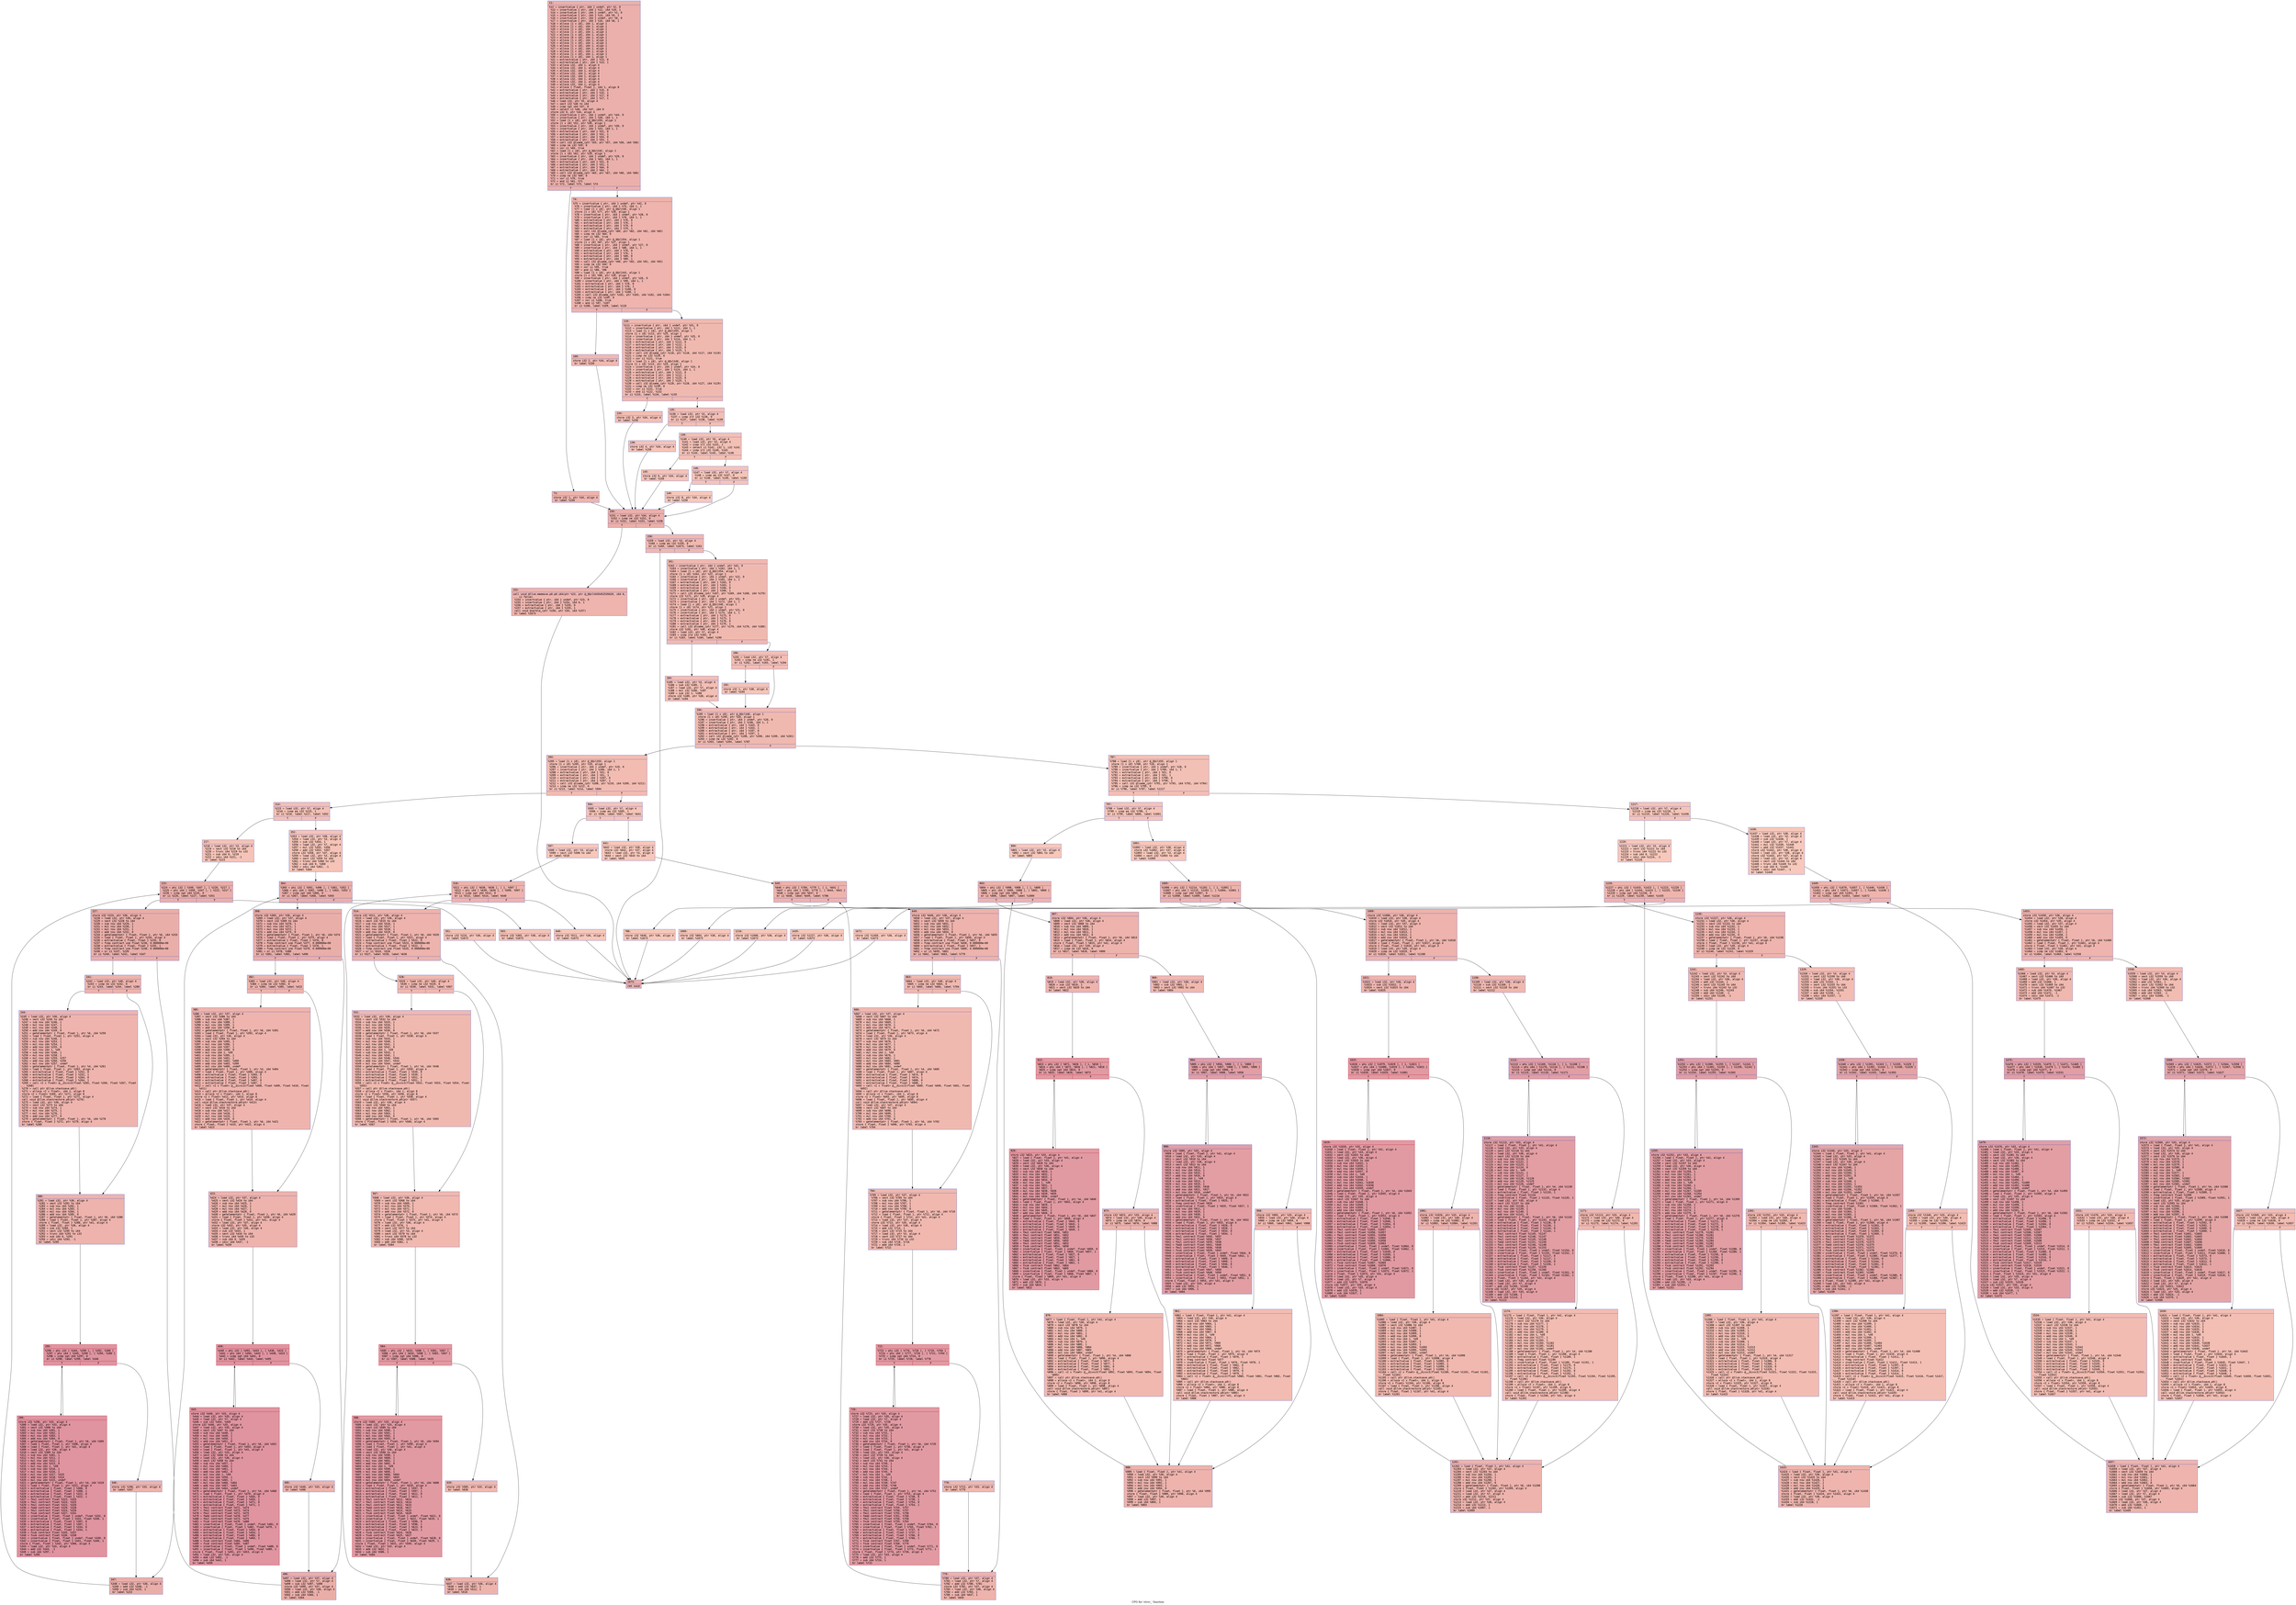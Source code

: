 digraph "CFG for 'ctrsv_' function" {
	label="CFG for 'ctrsv_' function";

	Node0x55ee0ffe6f50 [shape=record,color="#3d50c3ff", style=filled, fillcolor="#d24b4070" fontname="Courier",label="{11:\l|  %12 = insertvalue \{ ptr, i64 \} undef, ptr %2, 0\l  %13 = insertvalue \{ ptr, i64 \} %12, i64 %10, 1\l  %14 = insertvalue \{ ptr, i64 \} undef, ptr %1, 0\l  %15 = insertvalue \{ ptr, i64 \} %14, i64 %9, 1\l  %16 = insertvalue \{ ptr, i64 \} undef, ptr %0, 0\l  %17 = insertvalue \{ ptr, i64 \} %16, i64 %8, 1\l  %18 = alloca [1 x i8], i64 1, align 1\l  %19 = alloca [1 x i8], i64 1, align 1\l  %20 = alloca [1 x i8], i64 1, align 1\l  %21 = alloca [1 x i8], i64 1, align 1\l  %22 = alloca [1 x i8], i64 1, align 1\l  %23 = alloca [6 x i8], i64 1, align 1\l  %24 = alloca [1 x i8], i64 1, align 1\l  %25 = alloca [1 x i8], i64 1, align 1\l  %26 = alloca [1 x i8], i64 1, align 1\l  %27 = alloca [1 x i8], i64 1, align 1\l  %28 = alloca [1 x i8], i64 1, align 1\l  %29 = alloca [1 x i8], i64 1, align 1\l  %30 = alloca [1 x i8], i64 1, align 1\l  %31 = extractvalue \{ ptr, i64 \} %13, 0\l  %32 = extractvalue \{ ptr, i64 \} %13, 1\l  %33 = alloca i32, i64 1, align 4\l  %34 = alloca i32, i64 1, align 4\l  %35 = alloca i32, i64 1, align 4\l  %36 = alloca i32, i64 1, align 4\l  %37 = alloca i32, i64 1, align 4\l  %38 = alloca i32, i64 1, align 4\l  %39 = alloca i32, i64 1, align 4\l  %40 = alloca i32, i64 1, align 4\l  %41 = alloca \{ float, float \}, i64 1, align 8\l  %42 = extractvalue \{ ptr, i64 \} %15, 0\l  %43 = extractvalue \{ ptr, i64 \} %15, 1\l  %44 = extractvalue \{ ptr, i64 \} %17, 0\l  %45 = extractvalue \{ ptr, i64 \} %17, 1\l  %46 = load i32, ptr %5, align 4\l  %47 = sext i32 %46 to i64\l  %48 = icmp sgt i64 %47, 0\l  %49 = select i1 %48, i64 %47, i64 0\l  store i32 0, ptr %34, align 4\l  %50 = insertvalue \{ ptr, i64 \} undef, ptr %44, 0\l  %51 = insertvalue \{ ptr, i64 \} %50, i64 1, 1\l  %52 = load [1 x i8], ptr @_QQclX55, align 1\l  store [1 x i8] %52, ptr %30, align 1\l  %53 = insertvalue \{ ptr, i64 \} undef, ptr %30, 0\l  %54 = insertvalue \{ ptr, i64 \} %53, i64 1, 1\l  %55 = extractvalue \{ ptr, i64 \} %51, 0\l  %56 = extractvalue \{ ptr, i64 \} %51, 1\l  %57 = extractvalue \{ ptr, i64 \} %54, 0\l  %58 = extractvalue \{ ptr, i64 \} %54, 1\l  %59 = call i32 @lsame_(ptr %55, ptr %57, i64 %56, i64 %58)\l  %60 = icmp ne i32 %59, 0\l  %61 = xor i1 %60, true\l  %62 = load [1 x i8], ptr @_QQclX4C, align 1\l  store [1 x i8] %62, ptr %29, align 1\l  %63 = insertvalue \{ ptr, i64 \} undef, ptr %29, 0\l  %64 = insertvalue \{ ptr, i64 \} %63, i64 1, 1\l  %65 = extractvalue \{ ptr, i64 \} %51, 0\l  %66 = extractvalue \{ ptr, i64 \} %51, 1\l  %67 = extractvalue \{ ptr, i64 \} %64, 0\l  %68 = extractvalue \{ ptr, i64 \} %64, 1\l  %69 = call i32 @lsame_(ptr %65, ptr %67, i64 %66, i64 %68)\l  %70 = icmp ne i32 %69, 0\l  %71 = xor i1 %70, true\l  %72 = and i1 %61, %71\l  br i1 %72, label %73, label %74\l|{<s0>T|<s1>F}}"];
	Node0x55ee0ffe6f50:s0 -> Node0x55ee0ffe9be0[tooltip="11 -> 73\nProbability 50.00%" ];
	Node0x55ee0ffe6f50:s1 -> Node0x55ee0ffe9c30[tooltip="11 -> 74\nProbability 50.00%" ];
	Node0x55ee0ffe9be0 [shape=record,color="#3d50c3ff", style=filled, fillcolor="#d8564670" fontname="Courier",label="{73:\l|  store i32 1, ptr %34, align 4\l  br label %150\l}"];
	Node0x55ee0ffe9be0 -> Node0x55ee0ffe9dd0[tooltip="73 -> 150\nProbability 100.00%" ];
	Node0x55ee0ffe9c30 [shape=record,color="#3d50c3ff", style=filled, fillcolor="#d8564670" fontname="Courier",label="{74:\l|  %75 = insertvalue \{ ptr, i64 \} undef, ptr %42, 0\l  %76 = insertvalue \{ ptr, i64 \} %75, i64 1, 1\l  %77 = load [1 x i8], ptr @_QQclX4E, align 1\l  store [1 x i8] %77, ptr %28, align 1\l  %78 = insertvalue \{ ptr, i64 \} undef, ptr %28, 0\l  %79 = insertvalue \{ ptr, i64 \} %78, i64 1, 1\l  %80 = extractvalue \{ ptr, i64 \} %76, 0\l  %81 = extractvalue \{ ptr, i64 \} %76, 1\l  %82 = extractvalue \{ ptr, i64 \} %79, 0\l  %83 = extractvalue \{ ptr, i64 \} %79, 1\l  %84 = call i32 @lsame_(ptr %80, ptr %82, i64 %81, i64 %83)\l  %85 = icmp ne i32 %84, 0\l  %86 = xor i1 %85, true\l  %87 = load [1 x i8], ptr @_QQclX54, align 1\l  store [1 x i8] %87, ptr %27, align 1\l  %88 = insertvalue \{ ptr, i64 \} undef, ptr %27, 0\l  %89 = insertvalue \{ ptr, i64 \} %88, i64 1, 1\l  %90 = extractvalue \{ ptr, i64 \} %76, 0\l  %91 = extractvalue \{ ptr, i64 \} %76, 1\l  %92 = extractvalue \{ ptr, i64 \} %89, 0\l  %93 = extractvalue \{ ptr, i64 \} %89, 1\l  %94 = call i32 @lsame_(ptr %90, ptr %92, i64 %91, i64 %93)\l  %95 = icmp ne i32 %94, 0\l  %96 = xor i1 %95, true\l  %97 = and i1 %86, %96\l  %98 = load [1 x i8], ptr @_QQclX43, align 1\l  store [1 x i8] %98, ptr %26, align 1\l  %99 = insertvalue \{ ptr, i64 \} undef, ptr %26, 0\l  %100 = insertvalue \{ ptr, i64 \} %99, i64 1, 1\l  %101 = extractvalue \{ ptr, i64 \} %76, 0\l  %102 = extractvalue \{ ptr, i64 \} %76, 1\l  %103 = extractvalue \{ ptr, i64 \} %100, 0\l  %104 = extractvalue \{ ptr, i64 \} %100, 1\l  %105 = call i32 @lsame_(ptr %101, ptr %103, i64 %102, i64 %104)\l  %106 = icmp ne i32 %105, 0\l  %107 = xor i1 %106, true\l  %108 = and i1 %97, %107\l  br i1 %108, label %109, label %110\l|{<s0>T|<s1>F}}"];
	Node0x55ee0ffe9c30:s0 -> Node0x55ee0ffe8940[tooltip="74 -> 109\nProbability 50.00%" ];
	Node0x55ee0ffe9c30:s1 -> Node0x55ee0ffebef0[tooltip="74 -> 110\nProbability 50.00%" ];
	Node0x55ee0ffe8940 [shape=record,color="#3d50c3ff", style=filled, fillcolor="#de614d70" fontname="Courier",label="{109:\l|  store i32 2, ptr %34, align 4\l  br label %150\l}"];
	Node0x55ee0ffe8940 -> Node0x55ee0ffe9dd0[tooltip="109 -> 150\nProbability 100.00%" ];
	Node0x55ee0ffebef0 [shape=record,color="#3d50c3ff", style=filled, fillcolor="#de614d70" fontname="Courier",label="{110:\l|  %111 = insertvalue \{ ptr, i64 \} undef, ptr %31, 0\l  %112 = insertvalue \{ ptr, i64 \} %111, i64 1, 1\l  %113 = load [1 x i8], ptr @_QQclX55, align 1\l  store [1 x i8] %113, ptr %25, align 1\l  %114 = insertvalue \{ ptr, i64 \} undef, ptr %25, 0\l  %115 = insertvalue \{ ptr, i64 \} %114, i64 1, 1\l  %116 = extractvalue \{ ptr, i64 \} %112, 0\l  %117 = extractvalue \{ ptr, i64 \} %112, 1\l  %118 = extractvalue \{ ptr, i64 \} %115, 0\l  %119 = extractvalue \{ ptr, i64 \} %115, 1\l  %120 = call i32 @lsame_(ptr %116, ptr %118, i64 %117, i64 %119)\l  %121 = icmp ne i32 %120, 0\l  %122 = xor i1 %121, true\l  %123 = load [1 x i8], ptr @_QQclX4E, align 1\l  store [1 x i8] %123, ptr %24, align 1\l  %124 = insertvalue \{ ptr, i64 \} undef, ptr %24, 0\l  %125 = insertvalue \{ ptr, i64 \} %124, i64 1, 1\l  %126 = extractvalue \{ ptr, i64 \} %112, 0\l  %127 = extractvalue \{ ptr, i64 \} %112, 1\l  %128 = extractvalue \{ ptr, i64 \} %125, 0\l  %129 = extractvalue \{ ptr, i64 \} %125, 1\l  %130 = call i32 @lsame_(ptr %126, ptr %128, i64 %127, i64 %129)\l  %131 = icmp ne i32 %130, 0\l  %132 = xor i1 %131, true\l  %133 = and i1 %122, %132\l  br i1 %133, label %134, label %135\l|{<s0>T|<s1>F}}"];
	Node0x55ee0ffebef0:s0 -> Node0x55ee0ffed150[tooltip="110 -> 134\nProbability 50.00%" ];
	Node0x55ee0ffebef0:s1 -> Node0x55ee0ffed1a0[tooltip="110 -> 135\nProbability 50.00%" ];
	Node0x55ee0ffed150 [shape=record,color="#3d50c3ff", style=filled, fillcolor="#e36c5570" fontname="Courier",label="{134:\l|  store i32 3, ptr %34, align 4\l  br label %150\l}"];
	Node0x55ee0ffed150 -> Node0x55ee0ffe9dd0[tooltip="134 -> 150\nProbability 100.00%" ];
	Node0x55ee0ffed1a0 [shape=record,color="#3d50c3ff", style=filled, fillcolor="#e36c5570" fontname="Courier",label="{135:\l|  %136 = load i32, ptr %3, align 4\l  %137 = icmp slt i32 %136, 0\l  br i1 %137, label %138, label %139\l|{<s0>T|<s1>F}}"];
	Node0x55ee0ffed1a0:s0 -> Node0x55ee0ffed4c0[tooltip="135 -> 138\nProbability 37.50%" ];
	Node0x55ee0ffed1a0:s1 -> Node0x55ee0ffed510[tooltip="135 -> 139\nProbability 62.50%" ];
	Node0x55ee0ffed4c0 [shape=record,color="#3d50c3ff", style=filled, fillcolor="#e8765c70" fontname="Courier",label="{138:\l|  store i32 4, ptr %34, align 4\l  br label %150\l}"];
	Node0x55ee0ffed4c0 -> Node0x55ee0ffe9dd0[tooltip="138 -> 150\nProbability 100.00%" ];
	Node0x55ee0ffed510 [shape=record,color="#3d50c3ff", style=filled, fillcolor="#e5705870" fontname="Courier",label="{139:\l|  %140 = load i32, ptr %5, align 4\l  %141 = load i32, ptr %3, align 4\l  %142 = icmp slt i32 %141, 1\l  %143 = select i1 %142, i32 1, i32 %141\l  %144 = icmp slt i32 %140, %143\l  br i1 %144, label %145, label %146\l|{<s0>T|<s1>F}}"];
	Node0x55ee0ffed510:s0 -> Node0x55ee0ffed9f0[tooltip="139 -> 145\nProbability 50.00%" ];
	Node0x55ee0ffed510:s1 -> Node0x55ee0ffeda40[tooltip="139 -> 146\nProbability 50.00%" ];
	Node0x55ee0ffed9f0 [shape=record,color="#3d50c3ff", style=filled, fillcolor="#e97a5f70" fontname="Courier",label="{145:\l|  store i32 6, ptr %34, align 4\l  br label %150\l}"];
	Node0x55ee0ffed9f0 -> Node0x55ee0ffe9dd0[tooltip="145 -> 150\nProbability 100.00%" ];
	Node0x55ee0ffeda40 [shape=record,color="#3d50c3ff", style=filled, fillcolor="#e97a5f70" fontname="Courier",label="{146:\l|  %147 = load i32, ptr %7, align 4\l  %148 = icmp eq i32 %147, 0\l  br i1 %148, label %149, label %150\l|{<s0>T|<s1>F}}"];
	Node0x55ee0ffeda40:s0 -> Node0x55ee0ffedd60[tooltip="146 -> 149\nProbability 37.50%" ];
	Node0x55ee0ffeda40:s1 -> Node0x55ee0ffe9dd0[tooltip="146 -> 150\nProbability 62.50%" ];
	Node0x55ee0ffedd60 [shape=record,color="#3d50c3ff", style=filled, fillcolor="#ed836670" fontname="Courier",label="{149:\l|  store i32 8, ptr %34, align 4\l  br label %150\l}"];
	Node0x55ee0ffedd60 -> Node0x55ee0ffe9dd0[tooltip="149 -> 150\nProbability 100.00%" ];
	Node0x55ee0ffe9dd0 [shape=record,color="#3d50c3ff", style=filled, fillcolor="#d24b4070" fontname="Courier",label="{150:\l|  %151 = load i32, ptr %34, align 4\l  %152 = icmp ne i32 %151, 0\l  br i1 %152, label %153, label %158\l|{<s0>T|<s1>F}}"];
	Node0x55ee0ffe9dd0:s0 -> Node0x55ee0ffee080[tooltip="150 -> 153\nProbability 62.50%" ];
	Node0x55ee0ffe9dd0:s1 -> Node0x55ee0ffee0d0[tooltip="150 -> 158\nProbability 37.50%" ];
	Node0x55ee0ffee080 [shape=record,color="#3d50c3ff", style=filled, fillcolor="#d8564670" fontname="Courier",label="{153:\l|  call void @llvm.memmove.p0.p0.i64(ptr %23, ptr @_QQclX435452535620, i64 6,\l... i1 false)\l  %154 = insertvalue \{ ptr, i64 \} undef, ptr %23, 0\l  %155 = insertvalue \{ ptr, i64 \} %154, i64 6, 1\l  %156 = extractvalue \{ ptr, i64 \} %155, 0\l  %157 = extractvalue \{ ptr, i64 \} %155, 1\l  call void @xerbla_(ptr %156, ptr %34, i64 %157)\l  br label %1673\l}"];
	Node0x55ee0ffee080 -> Node0x55ee0ffee6d0[tooltip="153 -> 1673\nProbability 100.00%" ];
	Node0x55ee0ffee0d0 [shape=record,color="#3d50c3ff", style=filled, fillcolor="#dc5d4a70" fontname="Courier",label="{158:\l|  %159 = load i32, ptr %3, align 4\l  %160 = icmp eq i32 %159, 0\l  br i1 %160, label %1673, label %161\l|{<s0>T|<s1>F}}"];
	Node0x55ee0ffee0d0:s0 -> Node0x55ee0ffee6d0[tooltip="158 -> 1673\nProbability 37.50%" ];
	Node0x55ee0ffee0d0:s1 -> Node0x55ee0ffee8a0[tooltip="158 -> 161\nProbability 62.50%" ];
	Node0x55ee0ffee8a0 [shape=record,color="#3d50c3ff", style=filled, fillcolor="#de614d70" fontname="Courier",label="{161:\l|  %162 = insertvalue \{ ptr, i64 \} undef, ptr %42, 0\l  %163 = insertvalue \{ ptr, i64 \} %162, i64 1, 1\l  %164 = load [1 x i8], ptr @_QQclX54, align 1\l  store [1 x i8] %164, ptr %22, align 1\l  %165 = insertvalue \{ ptr, i64 \} undef, ptr %22, 0\l  %166 = insertvalue \{ ptr, i64 \} %165, i64 1, 1\l  %167 = extractvalue \{ ptr, i64 \} %163, 0\l  %168 = extractvalue \{ ptr, i64 \} %163, 1\l  %169 = extractvalue \{ ptr, i64 \} %166, 0\l  %170 = extractvalue \{ ptr, i64 \} %166, 1\l  %171 = call i32 @lsame_(ptr %167, ptr %169, i64 %168, i64 %170)\l  store i32 %171, ptr %39, align 4\l  %172 = insertvalue \{ ptr, i64 \} undef, ptr %31, 0\l  %173 = insertvalue \{ ptr, i64 \} %172, i64 1, 1\l  %174 = load [1 x i8], ptr @_QQclX4E, align 1\l  store [1 x i8] %174, ptr %21, align 1\l  %175 = insertvalue \{ ptr, i64 \} undef, ptr %21, 0\l  %176 = insertvalue \{ ptr, i64 \} %175, i64 1, 1\l  %177 = extractvalue \{ ptr, i64 \} %173, 0\l  %178 = extractvalue \{ ptr, i64 \} %173, 1\l  %179 = extractvalue \{ ptr, i64 \} %176, 0\l  %180 = extractvalue \{ ptr, i64 \} %176, 1\l  %181 = call i32 @lsame_(ptr %177, ptr %179, i64 %178, i64 %180)\l  store i32 %181, ptr %40, align 4\l  %182 = load i32, ptr %7, align 4\l  %183 = icmp sle i32 %182, 0\l  br i1 %183, label %184, label %190\l|{<s0>T|<s1>F}}"];
	Node0x55ee0ffee8a0:s0 -> Node0x55ee0ffefad0[tooltip="161 -> 184\nProbability 50.00%" ];
	Node0x55ee0ffee8a0:s1 -> Node0x55ee0ffefb20[tooltip="161 -> 190\nProbability 50.00%" ];
	Node0x55ee0ffefad0 [shape=record,color="#3d50c3ff", style=filled, fillcolor="#e36c5570" fontname="Courier",label="{184:\l|  %185 = load i32, ptr %3, align 4\l  %186 = sub i32 %185, 1\l  %187 = load i32, ptr %7, align 4\l  %188 = mul i32 %186, %187\l  %189 = sub i32 1, %188\l  store i32 %189, ptr %38, align 4\l  br label %194\l}"];
	Node0x55ee0ffefad0 -> Node0x55ee0ffeff70[tooltip="184 -> 194\nProbability 100.00%" ];
	Node0x55ee0ffefb20 [shape=record,color="#3d50c3ff", style=filled, fillcolor="#e36c5570" fontname="Courier",label="{190:\l|  %191 = load i32, ptr %7, align 4\l  %192 = icmp ne i32 %191, 1\l  br i1 %192, label %193, label %194\l|{<s0>T|<s1>F}}"];
	Node0x55ee0ffefb20:s0 -> Node0x55ee0ffeae50[tooltip="190 -> 193\nProbability 50.00%" ];
	Node0x55ee0ffefb20:s1 -> Node0x55ee0ffeff70[tooltip="190 -> 194\nProbability 50.00%" ];
	Node0x55ee0ffeae50 [shape=record,color="#3d50c3ff", style=filled, fillcolor="#e8765c70" fontname="Courier",label="{193:\l|  store i32 1, ptr %38, align 4\l  br label %194\l}"];
	Node0x55ee0ffeae50 -> Node0x55ee0ffeff70[tooltip="193 -> 194\nProbability 100.00%" ];
	Node0x55ee0ffeff70 [shape=record,color="#3d50c3ff", style=filled, fillcolor="#de614d70" fontname="Courier",label="{194:\l|  %195 = load [1 x i8], ptr @_QQclX4E, align 1\l  store [1 x i8] %195, ptr %20, align 1\l  %196 = insertvalue \{ ptr, i64 \} undef, ptr %20, 0\l  %197 = insertvalue \{ ptr, i64 \} %196, i64 1, 1\l  %198 = extractvalue \{ ptr, i64 \} %163, 0\l  %199 = extractvalue \{ ptr, i64 \} %163, 1\l  %200 = extractvalue \{ ptr, i64 \} %197, 0\l  %201 = extractvalue \{ ptr, i64 \} %197, 1\l  %202 = call i32 @lsame_(ptr %198, ptr %200, i64 %199, i64 %201)\l  %203 = icmp ne i32 %202, 0\l  br i1 %203, label %204, label %787\l|{<s0>T|<s1>F}}"];
	Node0x55ee0ffeff70:s0 -> Node0x55ee0ffeb700[tooltip="194 -> 204\nProbability 62.50%" ];
	Node0x55ee0ffeff70:s1 -> Node0x55ee0ffeb750[tooltip="194 -> 787\nProbability 37.50%" ];
	Node0x55ee0ffeb700 [shape=record,color="#3d50c3ff", style=filled, fillcolor="#e1675170" fontname="Courier",label="{204:\l|  %205 = load [1 x i8], ptr @_QQclX55, align 1\l  store [1 x i8] %205, ptr %19, align 1\l  %206 = insertvalue \{ ptr, i64 \} undef, ptr %19, 0\l  %207 = insertvalue \{ ptr, i64 \} %206, i64 1, 1\l  %208 = extractvalue \{ ptr, i64 \} %51, 0\l  %209 = extractvalue \{ ptr, i64 \} %51, 1\l  %210 = extractvalue \{ ptr, i64 \} %207, 0\l  %211 = extractvalue \{ ptr, i64 \} %207, 1\l  %212 = call i32 @lsame_(ptr %208, ptr %210, i64 %209, i64 %211)\l  %213 = icmp ne i32 %212, 0\l  br i1 %213, label %214, label %504\l|{<s0>T|<s1>F}}"];
	Node0x55ee0ffeb700:s0 -> Node0x55ee0fff22a0[tooltip="204 -> 214\nProbability 62.50%" ];
	Node0x55ee0ffeb700:s1 -> Node0x55ee0fff22f0[tooltip="204 -> 504\nProbability 37.50%" ];
	Node0x55ee0fff22a0 [shape=record,color="#3d50c3ff", style=filled, fillcolor="#e5705870" fontname="Courier",label="{214:\l|  %215 = load i32, ptr %7, align 4\l  %216 = icmp eq i32 %215, 1\l  br i1 %216, label %217, label %352\l|{<s0>T|<s1>F}}"];
	Node0x55ee0fff22a0:s0 -> Node0x55ee0fff2500[tooltip="214 -> 217\nProbability 50.00%" ];
	Node0x55ee0fff22a0:s1 -> Node0x55ee0fff2550[tooltip="214 -> 352\nProbability 50.00%" ];
	Node0x55ee0fff2500 [shape=record,color="#3d50c3ff", style=filled, fillcolor="#e8765c70" fontname="Courier",label="{217:\l|  %218 = load i32, ptr %3, align 4\l  %219 = sext i32 %218 to i64\l  %220 = trunc i64 %219 to i32\l  %221 = sub i64 0, %219\l  %222 = sdiv i64 %221, -1\l  br label %223\l}"];
	Node0x55ee0fff2500 -> Node0x55ee0fff28d0[tooltip="217 -> 223\nProbability 100.00%" ];
	Node0x55ee0fff28d0 [shape=record,color="#3d50c3ff", style=filled, fillcolor="#d0473d70" fontname="Courier",label="{223:\l|  %224 = phi i32 [ %349, %347 ], [ %220, %217 ]\l  %225 = phi i64 [ %350, %347 ], [ %222, %217 ]\l  %226 = icmp sgt i64 %225, 0\l  br i1 %226, label %227, label %351\l|{<s0>T|<s1>F}}"];
	Node0x55ee0fff28d0:s0 -> Node0x55ee0fff2bf0[tooltip="223 -> 227\nProbability 96.88%" ];
	Node0x55ee0fff28d0:s1 -> Node0x55ee0fff2c40[tooltip="223 -> 351\nProbability 3.12%" ];
	Node0x55ee0fff2bf0 [shape=record,color="#3d50c3ff", style=filled, fillcolor="#d0473d70" fontname="Courier",label="{227:\l|  store i32 %224, ptr %36, align 4\l  %228 = load i32, ptr %36, align 4\l  %229 = sext i32 %228 to i64\l  %230 = sub nsw i64 %229, 1\l  %231 = mul nsw i64 %230, 1\l  %232 = mul nsw i64 %231, 1\l  %233 = add nsw i64 %232, 0\l  %234 = getelementptr \{ float, float \}, ptr %6, i64 %233\l  %235 = load \{ float, float \}, ptr %234, align 4\l  %236 = extractvalue \{ float, float \} %235, 0\l  %237 = fcmp contract une float %236, 0.000000e+00\l  %238 = extractvalue \{ float, float \} %235, 1\l  %239 = fcmp contract une float %238, 0.000000e+00\l  %240 = or i1 %237, %239\l  br i1 %240, label %241, label %347\l|{<s0>T|<s1>F}}"];
	Node0x55ee0fff2bf0:s0 -> Node0x55ee0fff3500[tooltip="227 -> 241\nProbability 50.00%" ];
	Node0x55ee0fff2bf0:s1 -> Node0x55ee0fff2990[tooltip="227 -> 347\nProbability 50.00%" ];
	Node0x55ee0fff3500 [shape=record,color="#3d50c3ff", style=filled, fillcolor="#d6524470" fontname="Courier",label="{241:\l|  %242 = load i32, ptr %40, align 4\l  %243 = icmp ne i32 %242, 0\l  br i1 %243, label %244, label %280\l|{<s0>T|<s1>F}}"];
	Node0x55ee0fff3500:s0 -> Node0x55ee0fff3710[tooltip="241 -> 244\nProbability 62.50%" ];
	Node0x55ee0fff3500:s1 -> Node0x55ee0fff3760[tooltip="241 -> 280\nProbability 37.50%" ];
	Node0x55ee0fff3710 [shape=record,color="#3d50c3ff", style=filled, fillcolor="#d8564670" fontname="Courier",label="{244:\l|  %245 = load i32, ptr %36, align 4\l  %246 = sext i32 %245 to i64\l  %247 = sub nsw i64 %246, 1\l  %248 = mul nsw i64 %247, 1\l  %249 = mul nsw i64 %248, 1\l  %250 = add nsw i64 %249, 0\l  %251 = getelementptr \{ float, float \}, ptr %6, i64 %250\l  %252 = load \{ float, float \}, ptr %251, align 4\l  %253 = sub nsw i64 %246, 1\l  %254 = mul nsw i64 %253, 1\l  %255 = mul nsw i64 %254, 1\l  %256 = add nsw i64 %255, 0\l  %257 = mul nsw i64 1, %49\l  %258 = sub nsw i64 %246, 1\l  %259 = mul nsw i64 %258, 1\l  %260 = mul nsw i64 %259, %257\l  %261 = add nsw i64 %260, %256\l  %262 = mul nsw i64 %257, undef\l  %263 = getelementptr \{ float, float \}, ptr %4, i64 %261\l  %264 = load \{ float, float \}, ptr %263, align 4\l  %265 = extractvalue \{ float, float \} %252, 0\l  %266 = extractvalue \{ float, float \} %252, 1\l  %267 = extractvalue \{ float, float \} %264, 0\l  %268 = extractvalue \{ float, float \} %264, 1\l  %269 = call \<2 x float\> @__divsc3(float %265, float %266, float %267, float\l... %268)\l  %270 = call ptr @llvm.stacksave.p0()\l  %271 = alloca \<2 x float\>, i64 1, align 8\l  store \<2 x float\> %269, ptr %271, align 8\l  %272 = load \{ float, float \}, ptr %271, align 4\l  call void @llvm.stackrestore.p0(ptr %270)\l  %273 = load i32, ptr %36, align 4\l  %274 = sext i32 %273 to i64\l  %275 = sub nsw i64 %274, 1\l  %276 = mul nsw i64 %275, 1\l  %277 = mul nsw i64 %276, 1\l  %278 = add nsw i64 %277, 0\l  %279 = getelementptr \{ float, float \}, ptr %6, i64 %278\l  store \{ float, float \} %272, ptr %279, align 4\l  br label %280\l}"];
	Node0x55ee0fff3710 -> Node0x55ee0fff3760[tooltip="244 -> 280\nProbability 100.00%" ];
	Node0x55ee0fff3760 [shape=record,color="#3d50c3ff", style=filled, fillcolor="#d6524470" fontname="Courier",label="{280:\l|  %281 = load i32, ptr %36, align 4\l  %282 = sext i32 %281 to i64\l  %283 = sub nsw i64 %282, 1\l  %284 = mul nsw i64 %283, 1\l  %285 = mul nsw i64 %284, 1\l  %286 = add nsw i64 %285, 0\l  %287 = getelementptr \{ float, float \}, ptr %6, i64 %286\l  %288 = load \{ float, float \}, ptr %287, align 4\l  store \{ float, float \} %288, ptr %41, align 4\l  %289 = load i32, ptr %36, align 4\l  %290 = sub i32 %289, 1\l  %291 = sext i32 %290 to i64\l  %292 = trunc i64 %291 to i32\l  %293 = sub i64 0, %291\l  %294 = sdiv i64 %293, -1\l  br label %295\l}"];
	Node0x55ee0fff3760 -> Node0x55ee0fff5740[tooltip="280 -> 295\nProbability 100.00%" ];
	Node0x55ee0fff5740 [shape=record,color="#b70d28ff", style=filled, fillcolor="#b70d2870" fontname="Courier",label="{295:\l|  %296 = phi i32 [ %344, %299 ], [ %292, %280 ]\l  %297 = phi i64 [ %345, %299 ], [ %294, %280 ]\l  %298 = icmp sgt i64 %297, 0\l  br i1 %298, label %299, label %346\l|{<s0>T|<s1>F}}"];
	Node0x55ee0fff5740:s0 -> Node0x55ee0fff5800[tooltip="295 -> 299\nProbability 96.88%" ];
	Node0x55ee0fff5740:s1 -> Node0x55ee0fff5a60[tooltip="295 -> 346\nProbability 3.12%" ];
	Node0x55ee0fff5800 [shape=record,color="#b70d28ff", style=filled, fillcolor="#b70d2870" fontname="Courier",label="{299:\l|  store i32 %296, ptr %33, align 4\l  %300 = load i32, ptr %33, align 4\l  %301 = sext i32 %300 to i64\l  %302 = sub nsw i64 %301, 1\l  %303 = mul nsw i64 %302, 1\l  %304 = mul nsw i64 %303, 1\l  %305 = add nsw i64 %304, 0\l  %306 = getelementptr \{ float, float \}, ptr %6, i64 %305\l  %307 = load \{ float, float \}, ptr %306, align 4\l  %308 = load \{ float, float \}, ptr %41, align 4\l  %309 = load i32, ptr %36, align 4\l  %310 = sext i32 %309 to i64\l  %311 = sub nsw i64 %301, 1\l  %312 = mul nsw i64 %311, 1\l  %313 = mul nsw i64 %312, 1\l  %314 = add nsw i64 %313, 0\l  %315 = mul nsw i64 1, %49\l  %316 = sub nsw i64 %310, 1\l  %317 = mul nsw i64 %316, 1\l  %318 = mul nsw i64 %317, %315\l  %319 = add nsw i64 %318, %314\l  %320 = mul nsw i64 %315, undef\l  %321 = getelementptr \{ float, float \}, ptr %4, i64 %319\l  %322 = load \{ float, float \}, ptr %321, align 4\l  %323 = extractvalue \{ float, float \} %308, 0\l  %324 = extractvalue \{ float, float \} %308, 1\l  %325 = extractvalue \{ float, float \} %322, 0\l  %326 = extractvalue \{ float, float \} %322, 1\l  %327 = fmul contract float %323, %325\l  %328 = fmul contract float %324, %325\l  %329 = fmul contract float %323, %326\l  %330 = fadd contract float %329, %328\l  %331 = fmul contract float %324, %326\l  %332 = fsub contract float %327, %331\l  %333 = insertvalue \{ float, float \} undef, float %332, 0\l  %334 = insertvalue \{ float, float \} %333, float %330, 1\l  %335 = extractvalue \{ float, float \} %307, 0\l  %336 = extractvalue \{ float, float \} %307, 1\l  %337 = extractvalue \{ float, float \} %334, 0\l  %338 = extractvalue \{ float, float \} %334, 1\l  %339 = fsub contract float %335, %337\l  %340 = fsub contract float %336, %338\l  %341 = insertvalue \{ float, float \} undef, float %339, 0\l  %342 = insertvalue \{ float, float \} %341, float %340, 1\l  store \{ float, float \} %342, ptr %306, align 4\l  %343 = load i32, ptr %33, align 4\l  %344 = add i32 %343, -1\l  %345 = sub i64 %297, 1\l  br label %295\l}"];
	Node0x55ee0fff5800 -> Node0x55ee0fff5740[tooltip="299 -> 295\nProbability 100.00%" ];
	Node0x55ee0fff5a60 [shape=record,color="#3d50c3ff", style=filled, fillcolor="#d6524470" fontname="Courier",label="{346:\l|  store i32 %296, ptr %33, align 4\l  br label %347\l}"];
	Node0x55ee0fff5a60 -> Node0x55ee0fff2990[tooltip="346 -> 347\nProbability 100.00%" ];
	Node0x55ee0fff2990 [shape=record,color="#3d50c3ff", style=filled, fillcolor="#d0473d70" fontname="Courier",label="{347:\l|  %348 = load i32, ptr %36, align 4\l  %349 = add i32 %348, -1\l  %350 = sub i64 %225, 1\l  br label %223\l}"];
	Node0x55ee0fff2990 -> Node0x55ee0fff28d0[tooltip="347 -> 223\nProbability 100.00%" ];
	Node0x55ee0fff2c40 [shape=record,color="#3d50c3ff", style=filled, fillcolor="#e8765c70" fontname="Courier",label="{351:\l|  store i32 %224, ptr %36, align 4\l  br label %1673\l}"];
	Node0x55ee0fff2c40 -> Node0x55ee0ffee6d0[tooltip="351 -> 1673\nProbability 100.00%" ];
	Node0x55ee0fff2550 [shape=record,color="#3d50c3ff", style=filled, fillcolor="#e8765c70" fontname="Courier",label="{352:\l|  %353 = load i32, ptr %38, align 4\l  %354 = load i32, ptr %3, align 4\l  %355 = sub i32 %354, 1\l  %356 = load i32, ptr %7, align 4\l  %357 = mul i32 %355, %356\l  %358 = add i32 %353, %357\l  store i32 %358, ptr %37, align 4\l  %359 = load i32, ptr %3, align 4\l  %360 = sext i32 %359 to i64\l  %361 = trunc i64 %360 to i32\l  %362 = sub i64 0, %360\l  %363 = sdiv i64 %362, -1\l  br label %364\l}"];
	Node0x55ee0fff2550 -> Node0x55ee0fff6b50[tooltip="352 -> 364\nProbability 100.00%" ];
	Node0x55ee0fff6b50 [shape=record,color="#3d50c3ff", style=filled, fillcolor="#d0473d70" fontname="Courier",label="{364:\l|  %365 = phi i32 [ %501, %496 ], [ %361, %352 ]\l  %366 = phi i64 [ %502, %496 ], [ %363, %352 ]\l  %367 = icmp sgt i64 %366, 0\l  br i1 %367, label %368, label %503\l|{<s0>T|<s1>F}}"];
	Node0x55ee0fff6b50:s0 -> Node0x55ee10010860[tooltip="364 -> 368\nProbability 96.88%" ];
	Node0x55ee0fff6b50:s1 -> Node0x55ee100108b0[tooltip="364 -> 503\nProbability 3.12%" ];
	Node0x55ee10010860 [shape=record,color="#3d50c3ff", style=filled, fillcolor="#d0473d70" fontname="Courier",label="{368:\l|  store i32 %365, ptr %36, align 4\l  %369 = load i32, ptr %37, align 4\l  %370 = sext i32 %369 to i64\l  %371 = sub nsw i64 %370, 1\l  %372 = mul nsw i64 %371, 1\l  %373 = mul nsw i64 %372, 1\l  %374 = add nsw i64 %373, 0\l  %375 = getelementptr \{ float, float \}, ptr %6, i64 %374\l  %376 = load \{ float, float \}, ptr %375, align 4\l  %377 = extractvalue \{ float, float \} %376, 0\l  %378 = fcmp contract une float %377, 0.000000e+00\l  %379 = extractvalue \{ float, float \} %376, 1\l  %380 = fcmp contract une float %379, 0.000000e+00\l  %381 = or i1 %378, %380\l  br i1 %381, label %382, label %496\l|{<s0>T|<s1>F}}"];
	Node0x55ee10010860:s0 -> Node0x55ee10011170[tooltip="368 -> 382\nProbability 50.00%" ];
	Node0x55ee10010860:s1 -> Node0x55ee10010600[tooltip="368 -> 496\nProbability 50.00%" ];
	Node0x55ee10011170 [shape=record,color="#3d50c3ff", style=filled, fillcolor="#d6524470" fontname="Courier",label="{382:\l|  %383 = load i32, ptr %40, align 4\l  %384 = icmp ne i32 %383, 0\l  br i1 %384, label %385, label %423\l|{<s0>T|<s1>F}}"];
	Node0x55ee10011170:s0 -> Node0x55ee0fff0140[tooltip="382 -> 385\nProbability 62.50%" ];
	Node0x55ee10011170:s1 -> Node0x55ee0fff0190[tooltip="382 -> 423\nProbability 37.50%" ];
	Node0x55ee0fff0140 [shape=record,color="#3d50c3ff", style=filled, fillcolor="#d8564670" fontname="Courier",label="{385:\l|  %386 = load i32, ptr %37, align 4\l  %387 = sext i32 %386 to i64\l  %388 = sub nsw i64 %387, 1\l  %389 = mul nsw i64 %388, 1\l  %390 = mul nsw i64 %389, 1\l  %391 = add nsw i64 %390, 0\l  %392 = getelementptr \{ float, float \}, ptr %6, i64 %391\l  %393 = load \{ float, float \}, ptr %392, align 4\l  %394 = load i32, ptr %36, align 4\l  %395 = sext i32 %394 to i64\l  %396 = sub nsw i64 %395, 1\l  %397 = mul nsw i64 %396, 1\l  %398 = mul nsw i64 %397, 1\l  %399 = add nsw i64 %398, 0\l  %400 = mul nsw i64 1, %49\l  %401 = sub nsw i64 %395, 1\l  %402 = mul nsw i64 %401, 1\l  %403 = mul nsw i64 %402, %400\l  %404 = add nsw i64 %403, %399\l  %405 = mul nsw i64 %400, undef\l  %406 = getelementptr \{ float, float \}, ptr %4, i64 %404\l  %407 = load \{ float, float \}, ptr %406, align 4\l  %408 = extractvalue \{ float, float \} %393, 0\l  %409 = extractvalue \{ float, float \} %393, 1\l  %410 = extractvalue \{ float, float \} %407, 0\l  %411 = extractvalue \{ float, float \} %407, 1\l  %412 = call \<2 x float\> @__divsc3(float %408, float %409, float %410, float\l... %411)\l  %413 = call ptr @llvm.stacksave.p0()\l  %414 = alloca \<2 x float\>, i64 1, align 8\l  store \<2 x float\> %412, ptr %414, align 8\l  %415 = load \{ float, float \}, ptr %414, align 4\l  call void @llvm.stackrestore.p0(ptr %413)\l  %416 = load i32, ptr %37, align 4\l  %417 = sext i32 %416 to i64\l  %418 = sub nsw i64 %417, 1\l  %419 = mul nsw i64 %418, 1\l  %420 = mul nsw i64 %419, 1\l  %421 = add nsw i64 %420, 0\l  %422 = getelementptr \{ float, float \}, ptr %6, i64 %421\l  store \{ float, float \} %415, ptr %422, align 4\l  br label %423\l}"];
	Node0x55ee0fff0140 -> Node0x55ee0fff0190[tooltip="385 -> 423\nProbability 100.00%" ];
	Node0x55ee0fff0190 [shape=record,color="#3d50c3ff", style=filled, fillcolor="#d6524470" fontname="Courier",label="{423:\l|  %424 = load i32, ptr %37, align 4\l  %425 = sext i32 %424 to i64\l  %426 = sub nsw i64 %425, 1\l  %427 = mul nsw i64 %426, 1\l  %428 = mul nsw i64 %427, 1\l  %429 = add nsw i64 %428, 0\l  %430 = getelementptr \{ float, float \}, ptr %6, i64 %429\l  %431 = load \{ float, float \}, ptr %430, align 4\l  store \{ float, float \} %431, ptr %41, align 4\l  %432 = load i32, ptr %37, align 4\l  store i32 %432, ptr %35, align 4\l  %433 = load i32, ptr %36, align 4\l  %434 = sub i32 %433, 1\l  %435 = sext i32 %434 to i64\l  %436 = trunc i64 %435 to i32\l  %437 = sub i64 0, %435\l  %438 = sdiv i64 %437, -1\l  br label %439\l}"];
	Node0x55ee0fff0190 -> Node0x55ee0fff2070[tooltip="423 -> 439\nProbability 100.00%" ];
	Node0x55ee0fff2070 [shape=record,color="#b70d28ff", style=filled, fillcolor="#b70d2870" fontname="Courier",label="{439:\l|  %440 = phi i32 [ %493, %443 ], [ %436, %423 ]\l  %441 = phi i64 [ %494, %443 ], [ %438, %423 ]\l  %442 = icmp sgt i64 %441, 0\l  br i1 %442, label %443, label %495\l|{<s0>T|<s1>F}}"];
	Node0x55ee0fff2070:s0 -> Node0x55ee10015680[tooltip="439 -> 443\nProbability 96.88%" ];
	Node0x55ee0fff2070:s1 -> Node0x55ee100158e0[tooltip="439 -> 495\nProbability 3.12%" ];
	Node0x55ee10015680 [shape=record,color="#b70d28ff", style=filled, fillcolor="#b70d2870" fontname="Courier",label="{443:\l|  store i32 %440, ptr %33, align 4\l  %444 = load i32, ptr %35, align 4\l  %445 = load i32, ptr %7, align 4\l  %446 = sub i32 %444, %445\l  store i32 %446, ptr %35, align 4\l  %447 = load i32, ptr %35, align 4\l  %448 = sext i32 %447 to i64\l  %449 = sub nsw i64 %448, 1\l  %450 = mul nsw i64 %449, 1\l  %451 = mul nsw i64 %450, 1\l  %452 = add nsw i64 %451, 0\l  %453 = getelementptr \{ float, float \}, ptr %6, i64 %452\l  %454 = load \{ float, float \}, ptr %453, align 4\l  %455 = load \{ float, float \}, ptr %41, align 4\l  %456 = load i32, ptr %33, align 4\l  %457 = sext i32 %456 to i64\l  %458 = load i32, ptr %36, align 4\l  %459 = sext i32 %458 to i64\l  %460 = sub nsw i64 %457, 1\l  %461 = mul nsw i64 %460, 1\l  %462 = mul nsw i64 %461, 1\l  %463 = add nsw i64 %462, 0\l  %464 = mul nsw i64 1, %49\l  %465 = sub nsw i64 %459, 1\l  %466 = mul nsw i64 %465, 1\l  %467 = mul nsw i64 %466, %464\l  %468 = add nsw i64 %467, %463\l  %469 = mul nsw i64 %464, undef\l  %470 = getelementptr \{ float, float \}, ptr %4, i64 %468\l  %471 = load \{ float, float \}, ptr %470, align 4\l  %472 = extractvalue \{ float, float \} %455, 0\l  %473 = extractvalue \{ float, float \} %455, 1\l  %474 = extractvalue \{ float, float \} %471, 0\l  %475 = extractvalue \{ float, float \} %471, 1\l  %476 = fmul contract float %472, %474\l  %477 = fmul contract float %473, %474\l  %478 = fmul contract float %472, %475\l  %479 = fadd contract float %478, %477\l  %480 = fmul contract float %473, %475\l  %481 = fsub contract float %476, %480\l  %482 = insertvalue \{ float, float \} undef, float %481, 0\l  %483 = insertvalue \{ float, float \} %482, float %479, 1\l  %484 = extractvalue \{ float, float \} %454, 0\l  %485 = extractvalue \{ float, float \} %454, 1\l  %486 = extractvalue \{ float, float \} %483, 0\l  %487 = extractvalue \{ float, float \} %483, 1\l  %488 = fsub contract float %484, %486\l  %489 = fsub contract float %485, %487\l  %490 = insertvalue \{ float, float \} undef, float %488, 0\l  %491 = insertvalue \{ float, float \} %490, float %489, 1\l  store \{ float, float \} %491, ptr %453, align 4\l  %492 = load i32, ptr %33, align 4\l  %493 = add i32 %492, -1\l  %494 = sub i64 %441, 1\l  br label %439\l}"];
	Node0x55ee10015680 -> Node0x55ee0fff2070[tooltip="443 -> 439\nProbability 100.00%" ];
	Node0x55ee100158e0 [shape=record,color="#3d50c3ff", style=filled, fillcolor="#d6524470" fontname="Courier",label="{495:\l|  store i32 %440, ptr %33, align 4\l  br label %496\l}"];
	Node0x55ee100158e0 -> Node0x55ee10010600[tooltip="495 -> 496\nProbability 100.00%" ];
	Node0x55ee10010600 [shape=record,color="#3d50c3ff", style=filled, fillcolor="#d0473d70" fontname="Courier",label="{496:\l|  %497 = load i32, ptr %37, align 4\l  %498 = load i32, ptr %7, align 4\l  %499 = sub i32 %497, %498\l  store i32 %499, ptr %37, align 4\l  %500 = load i32, ptr %36, align 4\l  %501 = add i32 %500, -1\l  %502 = sub i64 %366, 1\l  br label %364\l}"];
	Node0x55ee10010600 -> Node0x55ee0fff6b50[tooltip="496 -> 364\nProbability 100.00%" ];
	Node0x55ee100108b0 [shape=record,color="#3d50c3ff", style=filled, fillcolor="#e8765c70" fontname="Courier",label="{503:\l|  store i32 %365, ptr %36, align 4\l  br label %1673\l}"];
	Node0x55ee100108b0 -> Node0x55ee0ffee6d0[tooltip="503 -> 1673\nProbability 100.00%" ];
	Node0x55ee0fff22f0 [shape=record,color="#3d50c3ff", style=filled, fillcolor="#e8765c70" fontname="Courier",label="{504:\l|  %505 = load i32, ptr %7, align 4\l  %506 = icmp eq i32 %505, 1\l  br i1 %506, label %507, label %641\l|{<s0>T|<s1>F}}"];
	Node0x55ee0fff22f0:s0 -> Node0x55ee10018000[tooltip="504 -> 507\nProbability 50.00%" ];
	Node0x55ee0fff22f0:s1 -> Node0x55ee10018050[tooltip="504 -> 641\nProbability 50.00%" ];
	Node0x55ee10018000 [shape=record,color="#3d50c3ff", style=filled, fillcolor="#ec7f6370" fontname="Courier",label="{507:\l|  %508 = load i32, ptr %3, align 4\l  %509 = sext i32 %508 to i64\l  br label %510\l}"];
	Node0x55ee10018000 -> Node0x55ee10018240[tooltip="507 -> 510\nProbability 100.00%" ];
	Node0x55ee10018240 [shape=record,color="#3d50c3ff", style=filled, fillcolor="#d6524470" fontname="Courier",label="{510:\l|  %511 = phi i32 [ %638, %636 ], [ 1, %507 ]\l  %512 = phi i64 [ %639, %636 ], [ %509, %507 ]\l  %513 = icmp sgt i64 %512, 0\l  br i1 %513, label %514, label %640\l|{<s0>T|<s1>F}}"];
	Node0x55ee10018240:s0 -> Node0x55ee10018560[tooltip="510 -> 514\nProbability 96.88%" ];
	Node0x55ee10018240:s1 -> Node0x55ee100185b0[tooltip="510 -> 640\nProbability 3.12%" ];
	Node0x55ee10018560 [shape=record,color="#3d50c3ff", style=filled, fillcolor="#d6524470" fontname="Courier",label="{514:\l|  store i32 %511, ptr %36, align 4\l  %515 = load i32, ptr %36, align 4\l  %516 = sext i32 %515 to i64\l  %517 = sub nsw i64 %516, 1\l  %518 = mul nsw i64 %517, 1\l  %519 = mul nsw i64 %518, 1\l  %520 = add nsw i64 %519, 0\l  %521 = getelementptr \{ float, float \}, ptr %6, i64 %520\l  %522 = load \{ float, float \}, ptr %521, align 4\l  %523 = extractvalue \{ float, float \} %522, 0\l  %524 = fcmp contract une float %523, 0.000000e+00\l  %525 = extractvalue \{ float, float \} %522, 1\l  %526 = fcmp contract une float %525, 0.000000e+00\l  %527 = or i1 %524, %526\l  br i1 %527, label %528, label %636\l|{<s0>T|<s1>F}}"];
	Node0x55ee10018560:s0 -> Node0x55ee10018e70[tooltip="514 -> 528\nProbability 50.00%" ];
	Node0x55ee10018560:s1 -> Node0x55ee10018300[tooltip="514 -> 636\nProbability 50.00%" ];
	Node0x55ee10018e70 [shape=record,color="#3d50c3ff", style=filled, fillcolor="#dc5d4a70" fontname="Courier",label="{528:\l|  %529 = load i32, ptr %40, align 4\l  %530 = icmp ne i32 %529, 0\l  br i1 %530, label %531, label %567\l|{<s0>T|<s1>F}}"];
	Node0x55ee10018e70:s0 -> Node0x55ee10019080[tooltip="528 -> 531\nProbability 62.50%" ];
	Node0x55ee10018e70:s1 -> Node0x55ee100190d0[tooltip="528 -> 567\nProbability 37.50%" ];
	Node0x55ee10019080 [shape=record,color="#3d50c3ff", style=filled, fillcolor="#de614d70" fontname="Courier",label="{531:\l|  %532 = load i32, ptr %36, align 4\l  %533 = sext i32 %532 to i64\l  %534 = sub nsw i64 %533, 1\l  %535 = mul nsw i64 %534, 1\l  %536 = mul nsw i64 %535, 1\l  %537 = add nsw i64 %536, 0\l  %538 = getelementptr \{ float, float \}, ptr %6, i64 %537\l  %539 = load \{ float, float \}, ptr %538, align 4\l  %540 = sub nsw i64 %533, 1\l  %541 = mul nsw i64 %540, 1\l  %542 = mul nsw i64 %541, 1\l  %543 = add nsw i64 %542, 0\l  %544 = mul nsw i64 1, %49\l  %545 = sub nsw i64 %533, 1\l  %546 = mul nsw i64 %545, 1\l  %547 = mul nsw i64 %546, %544\l  %548 = add nsw i64 %547, %543\l  %549 = mul nsw i64 %544, undef\l  %550 = getelementptr \{ float, float \}, ptr %4, i64 %548\l  %551 = load \{ float, float \}, ptr %550, align 4\l  %552 = extractvalue \{ float, float \} %539, 0\l  %553 = extractvalue \{ float, float \} %539, 1\l  %554 = extractvalue \{ float, float \} %551, 0\l  %555 = extractvalue \{ float, float \} %551, 1\l  %556 = call \<2 x float\> @__divsc3(float %552, float %553, float %554, float\l... %555)\l  %557 = call ptr @llvm.stacksave.p0()\l  %558 = alloca \<2 x float\>, i64 1, align 8\l  store \<2 x float\> %556, ptr %558, align 8\l  %559 = load \{ float, float \}, ptr %558, align 4\l  call void @llvm.stackrestore.p0(ptr %557)\l  %560 = load i32, ptr %36, align 4\l  %561 = sext i32 %560 to i64\l  %562 = sub nsw i64 %561, 1\l  %563 = mul nsw i64 %562, 1\l  %564 = mul nsw i64 %563, 1\l  %565 = add nsw i64 %564, 0\l  %566 = getelementptr \{ float, float \}, ptr %6, i64 %565\l  store \{ float, float \} %559, ptr %566, align 4\l  br label %567\l}"];
	Node0x55ee10019080 -> Node0x55ee100190d0[tooltip="531 -> 567\nProbability 100.00%" ];
	Node0x55ee100190d0 [shape=record,color="#3d50c3ff", style=filled, fillcolor="#dc5d4a70" fontname="Courier",label="{567:\l|  %568 = load i32, ptr %36, align 4\l  %569 = sext i32 %568 to i64\l  %570 = sub nsw i64 %569, 1\l  %571 = mul nsw i64 %570, 1\l  %572 = mul nsw i64 %571, 1\l  %573 = add nsw i64 %572, 0\l  %574 = getelementptr \{ float, float \}, ptr %6, i64 %573\l  %575 = load \{ float, float \}, ptr %574, align 4\l  store \{ float, float \} %575, ptr %41, align 4\l  %576 = load i32, ptr %36, align 4\l  %577 = add i32 %576, 1\l  %578 = sext i32 %577 to i64\l  %579 = load i32, ptr %3, align 4\l  %580 = sext i32 %579 to i64\l  %581 = trunc i64 %578 to i32\l  %582 = sub i64 %580, %578\l  %583 = add i64 %582, 1\l  br label %584\l}"];
	Node0x55ee100190d0 -> Node0x55ee1001b1a0[tooltip="567 -> 584\nProbability 100.00%" ];
	Node0x55ee1001b1a0 [shape=record,color="#b70d28ff", style=filled, fillcolor="#bb1b2c70" fontname="Courier",label="{584:\l|  %585 = phi i32 [ %633, %588 ], [ %581, %567 ]\l  %586 = phi i64 [ %634, %588 ], [ %583, %567 ]\l  %587 = icmp sgt i64 %586, 0\l  br i1 %587, label %588, label %635\l|{<s0>T|<s1>F}}"];
	Node0x55ee1001b1a0:s0 -> Node0x55ee1001b260[tooltip="584 -> 588\nProbability 96.88%" ];
	Node0x55ee1001b1a0:s1 -> Node0x55ee1001b4c0[tooltip="584 -> 635\nProbability 3.12%" ];
	Node0x55ee1001b260 [shape=record,color="#b70d28ff", style=filled, fillcolor="#bb1b2c70" fontname="Courier",label="{588:\l|  store i32 %585, ptr %33, align 4\l  %589 = load i32, ptr %33, align 4\l  %590 = sext i32 %589 to i64\l  %591 = sub nsw i64 %590, 1\l  %592 = mul nsw i64 %591, 1\l  %593 = mul nsw i64 %592, 1\l  %594 = add nsw i64 %593, 0\l  %595 = getelementptr \{ float, float \}, ptr %6, i64 %594\l  %596 = load \{ float, float \}, ptr %595, align 4\l  %597 = load \{ float, float \}, ptr %41, align 4\l  %598 = load i32, ptr %36, align 4\l  %599 = sext i32 %598 to i64\l  %600 = sub nsw i64 %590, 1\l  %601 = mul nsw i64 %600, 1\l  %602 = mul nsw i64 %601, 1\l  %603 = add nsw i64 %602, 0\l  %604 = mul nsw i64 1, %49\l  %605 = sub nsw i64 %599, 1\l  %606 = mul nsw i64 %605, 1\l  %607 = mul nsw i64 %606, %604\l  %608 = add nsw i64 %607, %603\l  %609 = mul nsw i64 %604, undef\l  %610 = getelementptr \{ float, float \}, ptr %4, i64 %608\l  %611 = load \{ float, float \}, ptr %610, align 4\l  %612 = extractvalue \{ float, float \} %597, 0\l  %613 = extractvalue \{ float, float \} %597, 1\l  %614 = extractvalue \{ float, float \} %611, 0\l  %615 = extractvalue \{ float, float \} %611, 1\l  %616 = fmul contract float %612, %614\l  %617 = fmul contract float %613, %614\l  %618 = fmul contract float %612, %615\l  %619 = fadd contract float %618, %617\l  %620 = fmul contract float %613, %615\l  %621 = fsub contract float %616, %620\l  %622 = insertvalue \{ float, float \} undef, float %621, 0\l  %623 = insertvalue \{ float, float \} %622, float %619, 1\l  %624 = extractvalue \{ float, float \} %596, 0\l  %625 = extractvalue \{ float, float \} %596, 1\l  %626 = extractvalue \{ float, float \} %623, 0\l  %627 = extractvalue \{ float, float \} %623, 1\l  %628 = fsub contract float %624, %626\l  %629 = fsub contract float %625, %627\l  %630 = insertvalue \{ float, float \} undef, float %628, 0\l  %631 = insertvalue \{ float, float \} %630, float %629, 1\l  store \{ float, float \} %631, ptr %595, align 4\l  %632 = load i32, ptr %33, align 4\l  %633 = add i32 %632, 1\l  %634 = sub i64 %586, 1\l  br label %584\l}"];
	Node0x55ee1001b260 -> Node0x55ee1001b1a0[tooltip="588 -> 584\nProbability 100.00%" ];
	Node0x55ee1001b4c0 [shape=record,color="#3d50c3ff", style=filled, fillcolor="#dc5d4a70" fontname="Courier",label="{635:\l|  store i32 %585, ptr %33, align 4\l  br label %636\l}"];
	Node0x55ee1001b4c0 -> Node0x55ee10018300[tooltip="635 -> 636\nProbability 100.00%" ];
	Node0x55ee10018300 [shape=record,color="#3d50c3ff", style=filled, fillcolor="#d6524470" fontname="Courier",label="{636:\l|  %637 = load i32, ptr %36, align 4\l  %638 = add i32 %637, 1\l  %639 = sub i64 %512, 1\l  br label %510\l}"];
	Node0x55ee10018300 -> Node0x55ee10018240[tooltip="636 -> 510\nProbability 100.00%" ];
	Node0x55ee100185b0 [shape=record,color="#3d50c3ff", style=filled, fillcolor="#ec7f6370" fontname="Courier",label="{640:\l|  store i32 %511, ptr %36, align 4\l  br label %1673\l}"];
	Node0x55ee100185b0 -> Node0x55ee0ffee6d0[tooltip="640 -> 1673\nProbability 100.00%" ];
	Node0x55ee10018050 [shape=record,color="#3d50c3ff", style=filled, fillcolor="#ec7f6370" fontname="Courier",label="{641:\l|  %642 = load i32, ptr %38, align 4\l  store i32 %642, ptr %37, align 4\l  %643 = load i32, ptr %3, align 4\l  %644 = sext i32 %643 to i64\l  br label %645\l}"];
	Node0x55ee10018050 -> Node0x55ee1001d790[tooltip="641 -> 645\nProbability 100.00%" ];
	Node0x55ee1001d790 [shape=record,color="#3d50c3ff", style=filled, fillcolor="#d6524470" fontname="Courier",label="{645:\l|  %646 = phi i32 [ %784, %779 ], [ 1, %641 ]\l  %647 = phi i64 [ %785, %779 ], [ %644, %641 ]\l  %648 = icmp sgt i64 %647, 0\l  br i1 %648, label %649, label %786\l|{<s0>T|<s1>F}}"];
	Node0x55ee1001d790:s0 -> Node0x55ee1001dab0[tooltip="645 -> 649\nProbability 96.88%" ];
	Node0x55ee1001d790:s1 -> Node0x55ee1001db00[tooltip="645 -> 786\nProbability 3.12%" ];
	Node0x55ee1001dab0 [shape=record,color="#3d50c3ff", style=filled, fillcolor="#d6524470" fontname="Courier",label="{649:\l|  store i32 %646, ptr %36, align 4\l  %650 = load i32, ptr %37, align 4\l  %651 = sext i32 %650 to i64\l  %652 = sub nsw i64 %651, 1\l  %653 = mul nsw i64 %652, 1\l  %654 = mul nsw i64 %653, 1\l  %655 = add nsw i64 %654, 0\l  %656 = getelementptr \{ float, float \}, ptr %6, i64 %655\l  %657 = load \{ float, float \}, ptr %656, align 4\l  %658 = extractvalue \{ float, float \} %657, 0\l  %659 = fcmp contract une float %658, 0.000000e+00\l  %660 = extractvalue \{ float, float \} %657, 1\l  %661 = fcmp contract une float %660, 0.000000e+00\l  %662 = or i1 %659, %661\l  br i1 %662, label %663, label %779\l|{<s0>T|<s1>F}}"];
	Node0x55ee1001dab0:s0 -> Node0x55ee1001e3c0[tooltip="649 -> 663\nProbability 50.00%" ];
	Node0x55ee1001dab0:s1 -> Node0x55ee1001d850[tooltip="649 -> 779\nProbability 50.00%" ];
	Node0x55ee1001e3c0 [shape=record,color="#3d50c3ff", style=filled, fillcolor="#dc5d4a70" fontname="Courier",label="{663:\l|  %664 = load i32, ptr %40, align 4\l  %665 = icmp ne i32 %664, 0\l  br i1 %665, label %666, label %704\l|{<s0>T|<s1>F}}"];
	Node0x55ee1001e3c0:s0 -> Node0x55ee1001e5d0[tooltip="663 -> 666\nProbability 62.50%" ];
	Node0x55ee1001e3c0:s1 -> Node0x55ee1001e620[tooltip="663 -> 704\nProbability 37.50%" ];
	Node0x55ee1001e5d0 [shape=record,color="#3d50c3ff", style=filled, fillcolor="#de614d70" fontname="Courier",label="{666:\l|  %667 = load i32, ptr %37, align 4\l  %668 = sext i32 %667 to i64\l  %669 = sub nsw i64 %668, 1\l  %670 = mul nsw i64 %669, 1\l  %671 = mul nsw i64 %670, 1\l  %672 = add nsw i64 %671, 0\l  %673 = getelementptr \{ float, float \}, ptr %6, i64 %672\l  %674 = load \{ float, float \}, ptr %673, align 4\l  %675 = load i32, ptr %36, align 4\l  %676 = sext i32 %675 to i64\l  %677 = sub nsw i64 %676, 1\l  %678 = mul nsw i64 %677, 1\l  %679 = mul nsw i64 %678, 1\l  %680 = add nsw i64 %679, 0\l  %681 = mul nsw i64 1, %49\l  %682 = sub nsw i64 %676, 1\l  %683 = mul nsw i64 %682, 1\l  %684 = mul nsw i64 %683, %681\l  %685 = add nsw i64 %684, %680\l  %686 = mul nsw i64 %681, undef\l  %687 = getelementptr \{ float, float \}, ptr %4, i64 %685\l  %688 = load \{ float, float \}, ptr %687, align 4\l  %689 = extractvalue \{ float, float \} %674, 0\l  %690 = extractvalue \{ float, float \} %674, 1\l  %691 = extractvalue \{ float, float \} %688, 0\l  %692 = extractvalue \{ float, float \} %688, 1\l  %693 = call \<2 x float\> @__divsc3(float %689, float %690, float %691, float\l... %692)\l  %694 = call ptr @llvm.stacksave.p0()\l  %695 = alloca \<2 x float\>, i64 1, align 8\l  store \<2 x float\> %693, ptr %695, align 8\l  %696 = load \{ float, float \}, ptr %695, align 4\l  call void @llvm.stackrestore.p0(ptr %694)\l  %697 = load i32, ptr %37, align 4\l  %698 = sext i32 %697 to i64\l  %699 = sub nsw i64 %698, 1\l  %700 = mul nsw i64 %699, 1\l  %701 = mul nsw i64 %700, 1\l  %702 = add nsw i64 %701, 0\l  %703 = getelementptr \{ float, float \}, ptr %6, i64 %702\l  store \{ float, float \} %696, ptr %703, align 4\l  br label %704\l}"];
	Node0x55ee1001e5d0 -> Node0x55ee1001e620[tooltip="666 -> 704\nProbability 100.00%" ];
	Node0x55ee1001e620 [shape=record,color="#3d50c3ff", style=filled, fillcolor="#dc5d4a70" fontname="Courier",label="{704:\l|  %705 = load i32, ptr %37, align 4\l  %706 = sext i32 %705 to i64\l  %707 = sub nsw i64 %706, 1\l  %708 = mul nsw i64 %707, 1\l  %709 = mul nsw i64 %708, 1\l  %710 = add nsw i64 %709, 0\l  %711 = getelementptr \{ float, float \}, ptr %6, i64 %710\l  %712 = load \{ float, float \}, ptr %711, align 4\l  store \{ float, float \} %712, ptr %41, align 4\l  %713 = load i32, ptr %37, align 4\l  store i32 %713, ptr %35, align 4\l  %714 = load i32, ptr %36, align 4\l  %715 = add i32 %714, 1\l  %716 = sext i32 %715 to i64\l  %717 = load i32, ptr %3, align 4\l  %718 = sext i32 %717 to i64\l  %719 = trunc i64 %716 to i32\l  %720 = sub i64 %718, %716\l  %721 = add i64 %720, 1\l  br label %722\l}"];
	Node0x55ee1001e620 -> Node0x55ee10020900[tooltip="704 -> 722\nProbability 100.00%" ];
	Node0x55ee10020900 [shape=record,color="#b70d28ff", style=filled, fillcolor="#bb1b2c70" fontname="Courier",label="{722:\l|  %723 = phi i32 [ %776, %726 ], [ %719, %704 ]\l  %724 = phi i64 [ %777, %726 ], [ %721, %704 ]\l  %725 = icmp sgt i64 %724, 0\l  br i1 %725, label %726, label %778\l|{<s0>T|<s1>F}}"];
	Node0x55ee10020900:s0 -> Node0x55ee100209c0[tooltip="722 -> 726\nProbability 96.88%" ];
	Node0x55ee10020900:s1 -> Node0x55ee10020c20[tooltip="722 -> 778\nProbability 3.12%" ];
	Node0x55ee100209c0 [shape=record,color="#b70d28ff", style=filled, fillcolor="#bb1b2c70" fontname="Courier",label="{726:\l|  store i32 %723, ptr %33, align 4\l  %727 = load i32, ptr %35, align 4\l  %728 = load i32, ptr %7, align 4\l  %729 = add i32 %727, %728\l  store i32 %729, ptr %35, align 4\l  %730 = load i32, ptr %35, align 4\l  %731 = sext i32 %730 to i64\l  %732 = sub nsw i64 %731, 1\l  %733 = mul nsw i64 %732, 1\l  %734 = mul nsw i64 %733, 1\l  %735 = add nsw i64 %734, 0\l  %736 = getelementptr \{ float, float \}, ptr %6, i64 %735\l  %737 = load \{ float, float \}, ptr %736, align 4\l  %738 = load \{ float, float \}, ptr %41, align 4\l  %739 = load i32, ptr %33, align 4\l  %740 = sext i32 %739 to i64\l  %741 = load i32, ptr %36, align 4\l  %742 = sext i32 %741 to i64\l  %743 = sub nsw i64 %740, 1\l  %744 = mul nsw i64 %743, 1\l  %745 = mul nsw i64 %744, 1\l  %746 = add nsw i64 %745, 0\l  %747 = mul nsw i64 1, %49\l  %748 = sub nsw i64 %742, 1\l  %749 = mul nsw i64 %748, 1\l  %750 = mul nsw i64 %749, %747\l  %751 = add nsw i64 %750, %746\l  %752 = mul nsw i64 %747, undef\l  %753 = getelementptr \{ float, float \}, ptr %4, i64 %751\l  %754 = load \{ float, float \}, ptr %753, align 4\l  %755 = extractvalue \{ float, float \} %738, 0\l  %756 = extractvalue \{ float, float \} %738, 1\l  %757 = extractvalue \{ float, float \} %754, 0\l  %758 = extractvalue \{ float, float \} %754, 1\l  %759 = fmul contract float %755, %757\l  %760 = fmul contract float %756, %757\l  %761 = fmul contract float %755, %758\l  %762 = fadd contract float %761, %760\l  %763 = fmul contract float %756, %758\l  %764 = fsub contract float %759, %763\l  %765 = insertvalue \{ float, float \} undef, float %764, 0\l  %766 = insertvalue \{ float, float \} %765, float %762, 1\l  %767 = extractvalue \{ float, float \} %737, 0\l  %768 = extractvalue \{ float, float \} %737, 1\l  %769 = extractvalue \{ float, float \} %766, 0\l  %770 = extractvalue \{ float, float \} %766, 1\l  %771 = fsub contract float %767, %769\l  %772 = fsub contract float %768, %770\l  %773 = insertvalue \{ float, float \} undef, float %771, 0\l  %774 = insertvalue \{ float, float \} %773, float %772, 1\l  store \{ float, float \} %774, ptr %736, align 4\l  %775 = load i32, ptr %33, align 4\l  %776 = add i32 %775, 1\l  %777 = sub i64 %724, 1\l  br label %722\l}"];
	Node0x55ee100209c0 -> Node0x55ee10020900[tooltip="726 -> 722\nProbability 100.00%" ];
	Node0x55ee10020c20 [shape=record,color="#3d50c3ff", style=filled, fillcolor="#dc5d4a70" fontname="Courier",label="{778:\l|  store i32 %723, ptr %33, align 4\l  br label %779\l}"];
	Node0x55ee10020c20 -> Node0x55ee1001d850[tooltip="778 -> 779\nProbability 100.00%" ];
	Node0x55ee1001d850 [shape=record,color="#3d50c3ff", style=filled, fillcolor="#d6524470" fontname="Courier",label="{779:\l|  %780 = load i32, ptr %37, align 4\l  %781 = load i32, ptr %7, align 4\l  %782 = add i32 %780, %781\l  store i32 %782, ptr %37, align 4\l  %783 = load i32, ptr %36, align 4\l  %784 = add i32 %783, 1\l  %785 = sub i64 %647, 1\l  br label %645\l}"];
	Node0x55ee1001d850 -> Node0x55ee1001d790[tooltip="779 -> 645\nProbability 100.00%" ];
	Node0x55ee1001db00 [shape=record,color="#3d50c3ff", style=filled, fillcolor="#ec7f6370" fontname="Courier",label="{786:\l|  store i32 %646, ptr %36, align 4\l  br label %1673\l}"];
	Node0x55ee1001db00 -> Node0x55ee0ffee6d0[tooltip="786 -> 1673\nProbability 100.00%" ];
	Node0x55ee0ffeb750 [shape=record,color="#3d50c3ff", style=filled, fillcolor="#e5705870" fontname="Courier",label="{787:\l|  %788 = load [1 x i8], ptr @_QQclX55, align 1\l  store [1 x i8] %788, ptr %18, align 1\l  %789 = insertvalue \{ ptr, i64 \} undef, ptr %18, 0\l  %790 = insertvalue \{ ptr, i64 \} %789, i64 1, 1\l  %791 = extractvalue \{ ptr, i64 \} %51, 0\l  %792 = extractvalue \{ ptr, i64 \} %51, 1\l  %793 = extractvalue \{ ptr, i64 \} %790, 0\l  %794 = extractvalue \{ ptr, i64 \} %790, 1\l  %795 = call i32 @lsame_(ptr %791, ptr %793, i64 %792, i64 %794)\l  %796 = icmp ne i32 %795, 0\l  br i1 %796, label %797, label %1217\l|{<s0>T|<s1>F}}"];
	Node0x55ee0ffeb750:s0 -> Node0x55ee100126d0[tooltip="787 -> 797\nProbability 62.50%" ];
	Node0x55ee0ffeb750:s1 -> Node0x55ee10012720[tooltip="787 -> 1217\nProbability 37.50%" ];
	Node0x55ee100126d0 [shape=record,color="#3d50c3ff", style=filled, fillcolor="#e8765c70" fontname="Courier",label="{797:\l|  %798 = load i32, ptr %7, align 4\l  %799 = icmp eq i32 %798, 1\l  br i1 %799, label %800, label %1001\l|{<s0>T|<s1>F}}"];
	Node0x55ee100126d0:s0 -> Node0x55ee10012930[tooltip="797 -> 800\nProbability 50.00%" ];
	Node0x55ee100126d0:s1 -> Node0x55ee10012980[tooltip="797 -> 1001\nProbability 50.00%" ];
	Node0x55ee10012930 [shape=record,color="#3d50c3ff", style=filled, fillcolor="#ec7f6370" fontname="Courier",label="{800:\l|  %801 = load i32, ptr %3, align 4\l  %802 = sext i32 %801 to i64\l  br label %803\l}"];
	Node0x55ee10012930 -> Node0x55ee10012b70[tooltip="800 -> 803\nProbability 100.00%" ];
	Node0x55ee10012b70 [shape=record,color="#3d50c3ff", style=filled, fillcolor="#d6524470" fontname="Courier",label="{803:\l|  %804 = phi i32 [ %998, %988 ], [ 1, %800 ]\l  %805 = phi i64 [ %999, %988 ], [ %802, %800 ]\l  %806 = icmp sgt i64 %805, 0\l  br i1 %806, label %807, label %1000\l|{<s0>T|<s1>F}}"];
	Node0x55ee10012b70:s0 -> Node0x55ee10012e90[tooltip="803 -> 807\nProbability 96.88%" ];
	Node0x55ee10012b70:s1 -> Node0x55ee10012ee0[tooltip="803 -> 1000\nProbability 3.12%" ];
	Node0x55ee10012e90 [shape=record,color="#3d50c3ff", style=filled, fillcolor="#d6524470" fontname="Courier",label="{807:\l|  store i32 %804, ptr %36, align 4\l  %808 = load i32, ptr %36, align 4\l  %809 = sext i32 %808 to i64\l  %810 = sub nsw i64 %809, 1\l  %811 = mul nsw i64 %810, 1\l  %812 = mul nsw i64 %811, 1\l  %813 = add nsw i64 %812, 0\l  %814 = getelementptr \{ float, float \}, ptr %6, i64 %813\l  %815 = load \{ float, float \}, ptr %814, align 4\l  store \{ float, float \} %815, ptr %41, align 4\l  %816 = load i32, ptr %39, align 4\l  %817 = icmp ne i32 %816, 0\l  br i1 %817, label %818, label %900\l|{<s0>T|<s1>F}}"];
	Node0x55ee10012e90:s0 -> Node0x55ee10013680[tooltip="807 -> 818\nProbability 62.50%" ];
	Node0x55ee10012e90:s1 -> Node0x55ee100136d0[tooltip="807 -> 900\nProbability 37.50%" ];
	Node0x55ee10013680 [shape=record,color="#3d50c3ff", style=filled, fillcolor="#d8564670" fontname="Courier",label="{818:\l|  %819 = load i32, ptr %36, align 4\l  %820 = sub i32 %819, 1\l  %821 = sext i32 %820 to i64\l  br label %822\l}"];
	Node0x55ee10013680 -> Node0x55ee10013950[tooltip="818 -> 822\nProbability 100.00%" ];
	Node0x55ee10013950 [shape=record,color="#b70d28ff", style=filled, fillcolor="#bb1b2c70" fontname="Courier",label="{822:\l|  %823 = phi i32 [ %871, %826 ], [ 1, %818 ]\l  %824 = phi i64 [ %872, %826 ], [ %821, %818 ]\l  %825 = icmp sgt i64 %824, 0\l  br i1 %825, label %826, label %873\l|{<s0>T|<s1>F}}"];
	Node0x55ee10013950:s0 -> Node0x55ee10013a10[tooltip="822 -> 826\nProbability 96.88%" ];
	Node0x55ee10013950:s1 -> Node0x55ee10013c70[tooltip="822 -> 873\nProbability 3.12%" ];
	Node0x55ee10013a10 [shape=record,color="#b70d28ff", style=filled, fillcolor="#bb1b2c70" fontname="Courier",label="{826:\l|  store i32 %823, ptr %33, align 4\l  %827 = load \{ float, float \}, ptr %41, align 4\l  %828 = load i32, ptr %33, align 4\l  %829 = sext i32 %828 to i64\l  %830 = load i32, ptr %36, align 4\l  %831 = sext i32 %830 to i64\l  %832 = sub nsw i64 %829, 1\l  %833 = mul nsw i64 %832, 1\l  %834 = mul nsw i64 %833, 1\l  %835 = add nsw i64 %834, 0\l  %836 = mul nsw i64 1, %49\l  %837 = sub nsw i64 %831, 1\l  %838 = mul nsw i64 %837, 1\l  %839 = mul nsw i64 %838, %836\l  %840 = add nsw i64 %839, %835\l  %841 = mul nsw i64 %836, undef\l  %842 = getelementptr \{ float, float \}, ptr %4, i64 %840\l  %843 = load \{ float, float \}, ptr %842, align 4\l  %844 = sub nsw i64 %829, 1\l  %845 = mul nsw i64 %844, 1\l  %846 = mul nsw i64 %845, 1\l  %847 = add nsw i64 %846, 0\l  %848 = getelementptr \{ float, float \}, ptr %6, i64 %847\l  %849 = load \{ float, float \}, ptr %848, align 4\l  %850 = extractvalue \{ float, float \} %843, 0\l  %851 = extractvalue \{ float, float \} %843, 1\l  %852 = extractvalue \{ float, float \} %849, 0\l  %853 = extractvalue \{ float, float \} %849, 1\l  %854 = fmul contract float %850, %852\l  %855 = fmul contract float %851, %852\l  %856 = fmul contract float %850, %853\l  %857 = fadd contract float %856, %855\l  %858 = fmul contract float %851, %853\l  %859 = fsub contract float %854, %858\l  %860 = insertvalue \{ float, float \} undef, float %859, 0\l  %861 = insertvalue \{ float, float \} %860, float %857, 1\l  %862 = extractvalue \{ float, float \} %827, 0\l  %863 = extractvalue \{ float, float \} %827, 1\l  %864 = extractvalue \{ float, float \} %861, 0\l  %865 = extractvalue \{ float, float \} %861, 1\l  %866 = fsub contract float %862, %864\l  %867 = fsub contract float %863, %865\l  %868 = insertvalue \{ float, float \} undef, float %866, 0\l  %869 = insertvalue \{ float, float \} %868, float %867, 1\l  store \{ float, float \} %869, ptr %41, align 4\l  %870 = load i32, ptr %33, align 4\l  %871 = add i32 %870, 1\l  %872 = sub i64 %824, 1\l  br label %822\l}"];
	Node0x55ee10013a10 -> Node0x55ee10013950[tooltip="826 -> 822\nProbability 100.00%" ];
	Node0x55ee10013c70 [shape=record,color="#3d50c3ff", style=filled, fillcolor="#d8564670" fontname="Courier",label="{873:\l|  store i32 %823, ptr %33, align 4\l  %874 = load i32, ptr %40, align 4\l  %875 = icmp ne i32 %874, 0\l  br i1 %875, label %876, label %988\l|{<s0>T|<s1>F}}"];
	Node0x55ee10013c70:s0 -> Node0x55ee100152b0[tooltip="873 -> 876\nProbability 62.50%" ];
	Node0x55ee10013c70:s1 -> Node0x55ee10012c30[tooltip="873 -> 988\nProbability 37.50%" ];
	Node0x55ee100152b0 [shape=record,color="#3d50c3ff", style=filled, fillcolor="#dc5d4a70" fontname="Courier",label="{876:\l|  %877 = load \{ float, float \}, ptr %41, align 4\l  %878 = load i32, ptr %36, align 4\l  %879 = sext i32 %878 to i64\l  %880 = sub nsw i64 %879, 1\l  %881 = mul nsw i64 %880, 1\l  %882 = mul nsw i64 %881, 1\l  %883 = add nsw i64 %882, 0\l  %884 = mul nsw i64 1, %49\l  %885 = sub nsw i64 %879, 1\l  %886 = mul nsw i64 %885, 1\l  %887 = mul nsw i64 %886, %884\l  %888 = add nsw i64 %887, %883\l  %889 = mul nsw i64 %884, undef\l  %890 = getelementptr \{ float, float \}, ptr %4, i64 %888\l  %891 = load \{ float, float \}, ptr %890, align 4\l  %892 = extractvalue \{ float, float \} %877, 0\l  %893 = extractvalue \{ float, float \} %877, 1\l  %894 = extractvalue \{ float, float \} %891, 0\l  %895 = extractvalue \{ float, float \} %891, 1\l  %896 = call \<2 x float\> @__divsc3(float %892, float %893, float %894, float\l... %895)\l  %897 = call ptr @llvm.stacksave.p0()\l  %898 = alloca \<2 x float\>, i64 1, align 8\l  store \<2 x float\> %896, ptr %898, align 8\l  %899 = load \{ float, float \}, ptr %898, align 4\l  call void @llvm.stackrestore.p0(ptr %897)\l  store \{ float, float \} %899, ptr %41, align 4\l  br label %988\l}"];
	Node0x55ee100152b0 -> Node0x55ee10012c30[tooltip="876 -> 988\nProbability 100.00%" ];
	Node0x55ee100136d0 [shape=record,color="#3d50c3ff", style=filled, fillcolor="#dc5d4a70" fontname="Courier",label="{900:\l|  %901 = load i32, ptr %36, align 4\l  %902 = sub i32 %901, 1\l  %903 = sext i32 %902 to i64\l  br label %904\l}"];
	Node0x55ee100136d0 -> Node0x55ee1002bf60[tooltip="900 -> 904\nProbability 100.00%" ];
	Node0x55ee1002bf60 [shape=record,color="#3d50c3ff", style=filled, fillcolor="#be242e70" fontname="Courier",label="{904:\l|  %905 = phi i32 [ %956, %908 ], [ 1, %900 ]\l  %906 = phi i64 [ %957, %908 ], [ %903, %900 ]\l  %907 = icmp sgt i64 %906, 0\l  br i1 %907, label %908, label %958\l|{<s0>T|<s1>F}}"];
	Node0x55ee1002bf60:s0 -> Node0x55ee1002c020[tooltip="904 -> 908\nProbability 96.88%" ];
	Node0x55ee1002bf60:s1 -> Node0x55ee1002c280[tooltip="904 -> 958\nProbability 3.12%" ];
	Node0x55ee1002c020 [shape=record,color="#3d50c3ff", style=filled, fillcolor="#be242e70" fontname="Courier",label="{908:\l|  store i32 %905, ptr %33, align 4\l  %909 = load \{ float, float \}, ptr %41, align 4\l  %910 = load i32, ptr %33, align 4\l  %911 = sext i32 %910 to i64\l  %912 = load i32, ptr %36, align 4\l  %913 = sext i32 %912 to i64\l  %914 = sub nsw i64 %911, 1\l  %915 = mul nsw i64 %914, 1\l  %916 = mul nsw i64 %915, 1\l  %917 = add nsw i64 %916, 0\l  %918 = mul nsw i64 1, %49\l  %919 = sub nsw i64 %913, 1\l  %920 = mul nsw i64 %919, 1\l  %921 = mul nsw i64 %920, %918\l  %922 = add nsw i64 %921, %917\l  %923 = mul nsw i64 %918, undef\l  %924 = getelementptr \{ float, float \}, ptr %4, i64 %922\l  %925 = load \{ float, float \}, ptr %924, align 4\l  %926 = extractvalue \{ float, float \} %925, 1\l  %927 = fneg contract float %926\l  %928 = insertvalue \{ float, float \} %925, float %927, 1\l  %929 = sub nsw i64 %911, 1\l  %930 = mul nsw i64 %929, 1\l  %931 = mul nsw i64 %930, 1\l  %932 = add nsw i64 %931, 0\l  %933 = getelementptr \{ float, float \}, ptr %6, i64 %932\l  %934 = load \{ float, float \}, ptr %933, align 4\l  %935 = extractvalue \{ float, float \} %928, 0\l  %936 = extractvalue \{ float, float \} %928, 1\l  %937 = extractvalue \{ float, float \} %934, 0\l  %938 = extractvalue \{ float, float \} %934, 1\l  %939 = fmul contract float %935, %937\l  %940 = fmul contract float %936, %937\l  %941 = fmul contract float %935, %938\l  %942 = fadd contract float %941, %940\l  %943 = fmul contract float %936, %938\l  %944 = fsub contract float %939, %943\l  %945 = insertvalue \{ float, float \} undef, float %944, 0\l  %946 = insertvalue \{ float, float \} %945, float %942, 1\l  %947 = extractvalue \{ float, float \} %909, 0\l  %948 = extractvalue \{ float, float \} %909, 1\l  %949 = extractvalue \{ float, float \} %946, 0\l  %950 = extractvalue \{ float, float \} %946, 1\l  %951 = fsub contract float %947, %949\l  %952 = fsub contract float %948, %950\l  %953 = insertvalue \{ float, float \} undef, float %951, 0\l  %954 = insertvalue \{ float, float \} %953, float %952, 1\l  store \{ float, float \} %954, ptr %41, align 4\l  %955 = load i32, ptr %33, align 4\l  %956 = add i32 %955, 1\l  %957 = sub i64 %906, 1\l  br label %904\l}"];
	Node0x55ee1002c020 -> Node0x55ee1002bf60[tooltip="908 -> 904\nProbability 100.00%" ];
	Node0x55ee1002c280 [shape=record,color="#3d50c3ff", style=filled, fillcolor="#dc5d4a70" fontname="Courier",label="{958:\l|  store i32 %905, ptr %33, align 4\l  %959 = load i32, ptr %40, align 4\l  %960 = icmp ne i32 %959, 0\l  br i1 %960, label %961, label %988\l|{<s0>T|<s1>F}}"];
	Node0x55ee1002c280:s0 -> Node0x55ee1002e270[tooltip="958 -> 961\nProbability 62.50%" ];
	Node0x55ee1002c280:s1 -> Node0x55ee10012c30[tooltip="958 -> 988\nProbability 37.50%" ];
	Node0x55ee1002e270 [shape=record,color="#3d50c3ff", style=filled, fillcolor="#e1675170" fontname="Courier",label="{961:\l|  %962 = load \{ float, float \}, ptr %41, align 4\l  %963 = load i32, ptr %36, align 4\l  %964 = sext i32 %963 to i64\l  %965 = sub nsw i64 %964, 1\l  %966 = mul nsw i64 %965, 1\l  %967 = mul nsw i64 %966, 1\l  %968 = add nsw i64 %967, 0\l  %969 = mul nsw i64 1, %49\l  %970 = sub nsw i64 %964, 1\l  %971 = mul nsw i64 %970, 1\l  %972 = mul nsw i64 %971, %969\l  %973 = add nsw i64 %972, %968\l  %974 = mul nsw i64 %969, undef\l  %975 = getelementptr \{ float, float \}, ptr %4, i64 %973\l  %976 = load \{ float, float \}, ptr %975, align 4\l  %977 = extractvalue \{ float, float \} %976, 1\l  %978 = fneg contract float %977\l  %979 = insertvalue \{ float, float \} %976, float %978, 1\l  %980 = extractvalue \{ float, float \} %962, 0\l  %981 = extractvalue \{ float, float \} %962, 1\l  %982 = extractvalue \{ float, float \} %979, 0\l  %983 = extractvalue \{ float, float \} %979, 1\l  %984 = call \<2 x float\> @__divsc3(float %980, float %981, float %982, float\l... %983)\l  %985 = call ptr @llvm.stacksave.p0()\l  %986 = alloca \<2 x float\>, i64 1, align 8\l  store \<2 x float\> %984, ptr %986, align 8\l  %987 = load \{ float, float \}, ptr %986, align 4\l  call void @llvm.stackrestore.p0(ptr %985)\l  store \{ float, float \} %987, ptr %41, align 4\l  br label %988\l}"];
	Node0x55ee1002e270 -> Node0x55ee10012c30[tooltip="961 -> 988\nProbability 100.00%" ];
	Node0x55ee10012c30 [shape=record,color="#3d50c3ff", style=filled, fillcolor="#d6524470" fontname="Courier",label="{988:\l|  %989 = load \{ float, float \}, ptr %41, align 4\l  %990 = load i32, ptr %36, align 4\l  %991 = sext i32 %990 to i64\l  %992 = sub nsw i64 %991, 1\l  %993 = mul nsw i64 %992, 1\l  %994 = mul nsw i64 %993, 1\l  %995 = add nsw i64 %994, 0\l  %996 = getelementptr \{ float, float \}, ptr %6, i64 %995\l  store \{ float, float \} %989, ptr %996, align 4\l  %997 = load i32, ptr %36, align 4\l  %998 = add i32 %997, 1\l  %999 = sub i64 %805, 1\l  br label %803\l}"];
	Node0x55ee10012c30 -> Node0x55ee10012b70[tooltip="988 -> 803\nProbability 100.00%" ];
	Node0x55ee10012ee0 [shape=record,color="#3d50c3ff", style=filled, fillcolor="#ec7f6370" fontname="Courier",label="{1000:\l|  store i32 %804, ptr %36, align 4\l  br label %1673\l}"];
	Node0x55ee10012ee0 -> Node0x55ee0ffee6d0[tooltip="1000 -> 1673\nProbability 100.00%" ];
	Node0x55ee10012980 [shape=record,color="#3d50c3ff", style=filled, fillcolor="#ec7f6370" fontname="Courier",label="{1001:\l|  %1002 = load i32, ptr %38, align 4\l  store i32 %1002, ptr %37, align 4\l  %1003 = load i32, ptr %3, align 4\l  %1004 = sext i32 %1003 to i64\l  br label %1005\l}"];
	Node0x55ee10012980 -> Node0x55ee1002ff70[tooltip="1001 -> 1005\nProbability 100.00%" ];
	Node0x55ee1002ff70 [shape=record,color="#3d50c3ff", style=filled, fillcolor="#d6524470" fontname="Courier",label="{1005:\l|  %1006 = phi i32 [ %1214, %1201 ], [ 1, %1001 ]\l  %1007 = phi i64 [ %1215, %1201 ], [ %1004, %1001 ]\l  %1008 = icmp sgt i64 %1007, 0\l  br i1 %1008, label %1009, label %1216\l|{<s0>T|<s1>F}}"];
	Node0x55ee1002ff70:s0 -> Node0x55ee10030290[tooltip="1005 -> 1009\nProbability 96.88%" ];
	Node0x55ee1002ff70:s1 -> Node0x55ee100302e0[tooltip="1005 -> 1216\nProbability 3.12%" ];
	Node0x55ee10030290 [shape=record,color="#3d50c3ff", style=filled, fillcolor="#d6524470" fontname="Courier",label="{1009:\l|  store i32 %1006, ptr %36, align 4\l  %1010 = load i32, ptr %38, align 4\l  store i32 %1010, ptr %35, align 4\l  %1011 = load i32, ptr %37, align 4\l  %1012 = sext i32 %1011 to i64\l  %1013 = sub nsw i64 %1012, 1\l  %1014 = mul nsw i64 %1013, 1\l  %1015 = mul nsw i64 %1014, 1\l  %1016 = add nsw i64 %1015, 0\l  %1017 = getelementptr \{ float, float \}, ptr %6, i64 %1016\l  %1018 = load \{ float, float \}, ptr %1017, align 4\l  store \{ float, float \} %1018, ptr %41, align 4\l  %1019 = load i32, ptr %39, align 4\l  %1020 = icmp ne i32 %1019, 0\l  br i1 %1020, label %1021, label %1108\l|{<s0>T|<s1>F}}"];
	Node0x55ee10030290:s0 -> Node0x55ee10030ba0[tooltip="1009 -> 1021\nProbability 62.50%" ];
	Node0x55ee10030290:s1 -> Node0x55ee10030bf0[tooltip="1009 -> 1108\nProbability 37.50%" ];
	Node0x55ee10030ba0 [shape=record,color="#3d50c3ff", style=filled, fillcolor="#d8564670" fontname="Courier",label="{1021:\l|  %1022 = load i32, ptr %36, align 4\l  %1023 = sub i32 %1022, 1\l  %1024 = sext i32 %1023 to i64\l  br label %1025\l}"];
	Node0x55ee10030ba0 -> Node0x55ee10030e70[tooltip="1021 -> 1025\nProbability 100.00%" ];
	Node0x55ee10030e70 [shape=record,color="#b70d28ff", style=filled, fillcolor="#bb1b2c70" fontname="Courier",label="{1025:\l|  %1026 = phi i32 [ %1079, %1029 ], [ 1, %1021 ]\l  %1027 = phi i64 [ %1080, %1029 ], [ %1024, %1021 ]\l  %1028 = icmp sgt i64 %1027, 0\l  br i1 %1028, label %1029, label %1081\l|{<s0>T|<s1>F}}"];
	Node0x55ee10030e70:s0 -> Node0x55ee10030f30[tooltip="1025 -> 1029\nProbability 96.88%" ];
	Node0x55ee10030e70:s1 -> Node0x55ee10031190[tooltip="1025 -> 1081\nProbability 3.12%" ];
	Node0x55ee10030f30 [shape=record,color="#b70d28ff", style=filled, fillcolor="#bb1b2c70" fontname="Courier",label="{1029:\l|  store i32 %1026, ptr %33, align 4\l  %1030 = load \{ float, float \}, ptr %41, align 4\l  %1031 = load i32, ptr %33, align 4\l  %1032 = sext i32 %1031 to i64\l  %1033 = load i32, ptr %36, align 4\l  %1034 = sext i32 %1033 to i64\l  %1035 = sub nsw i64 %1032, 1\l  %1036 = mul nsw i64 %1035, 1\l  %1037 = mul nsw i64 %1036, 1\l  %1038 = add nsw i64 %1037, 0\l  %1039 = mul nsw i64 1, %49\l  %1040 = sub nsw i64 %1034, 1\l  %1041 = mul nsw i64 %1040, 1\l  %1042 = mul nsw i64 %1041, %1039\l  %1043 = add nsw i64 %1042, %1038\l  %1044 = mul nsw i64 %1039, undef\l  %1045 = getelementptr \{ float, float \}, ptr %4, i64 %1043\l  %1046 = load \{ float, float \}, ptr %1045, align 4\l  %1047 = load i32, ptr %35, align 4\l  %1048 = sext i32 %1047 to i64\l  %1049 = sub nsw i64 %1048, 1\l  %1050 = mul nsw i64 %1049, 1\l  %1051 = mul nsw i64 %1050, 1\l  %1052 = add nsw i64 %1051, 0\l  %1053 = getelementptr \{ float, float \}, ptr %6, i64 %1052\l  %1054 = load \{ float, float \}, ptr %1053, align 4\l  %1055 = extractvalue \{ float, float \} %1046, 0\l  %1056 = extractvalue \{ float, float \} %1046, 1\l  %1057 = extractvalue \{ float, float \} %1054, 0\l  %1058 = extractvalue \{ float, float \} %1054, 1\l  %1059 = fmul contract float %1055, %1057\l  %1060 = fmul contract float %1056, %1057\l  %1061 = fmul contract float %1055, %1058\l  %1062 = fadd contract float %1061, %1060\l  %1063 = fmul contract float %1056, %1058\l  %1064 = fsub contract float %1059, %1063\l  %1065 = insertvalue \{ float, float \} undef, float %1064, 0\l  %1066 = insertvalue \{ float, float \} %1065, float %1062, 1\l  %1067 = extractvalue \{ float, float \} %1030, 0\l  %1068 = extractvalue \{ float, float \} %1030, 1\l  %1069 = extractvalue \{ float, float \} %1066, 0\l  %1070 = extractvalue \{ float, float \} %1066, 1\l  %1071 = fsub contract float %1067, %1069\l  %1072 = fsub contract float %1068, %1070\l  %1073 = insertvalue \{ float, float \} undef, float %1071, 0\l  %1074 = insertvalue \{ float, float \} %1073, float %1072, 1\l  store \{ float, float \} %1074, ptr %41, align 4\l  %1075 = load i32, ptr %35, align 4\l  %1076 = load i32, ptr %7, align 4\l  %1077 = add i32 %1075, %1076\l  store i32 %1077, ptr %35, align 4\l  %1078 = load i32, ptr %33, align 4\l  %1079 = add i32 %1078, 1\l  %1080 = sub i64 %1027, 1\l  br label %1025\l}"];
	Node0x55ee10030f30 -> Node0x55ee10030e70[tooltip="1029 -> 1025\nProbability 100.00%" ];
	Node0x55ee10031190 [shape=record,color="#3d50c3ff", style=filled, fillcolor="#d8564670" fontname="Courier",label="{1081:\l|  store i32 %1026, ptr %33, align 4\l  %1082 = load i32, ptr %40, align 4\l  %1083 = icmp ne i32 %1082, 0\l  br i1 %1083, label %1084, label %1201\l|{<s0>T|<s1>F}}"];
	Node0x55ee10031190:s0 -> Node0x55ee100332f0[tooltip="1081 -> 1084\nProbability 62.50%" ];
	Node0x55ee10031190:s1 -> Node0x55ee10030030[tooltip="1081 -> 1201\nProbability 37.50%" ];
	Node0x55ee100332f0 [shape=record,color="#3d50c3ff", style=filled, fillcolor="#dc5d4a70" fontname="Courier",label="{1084:\l|  %1085 = load \{ float, float \}, ptr %41, align 4\l  %1086 = load i32, ptr %36, align 4\l  %1087 = sext i32 %1086 to i64\l  %1088 = sub nsw i64 %1087, 1\l  %1089 = mul nsw i64 %1088, 1\l  %1090 = mul nsw i64 %1089, 1\l  %1091 = add nsw i64 %1090, 0\l  %1092 = mul nsw i64 1, %49\l  %1093 = sub nsw i64 %1087, 1\l  %1094 = mul nsw i64 %1093, 1\l  %1095 = mul nsw i64 %1094, %1092\l  %1096 = add nsw i64 %1095, %1091\l  %1097 = mul nsw i64 %1092, undef\l  %1098 = getelementptr \{ float, float \}, ptr %4, i64 %1096\l  %1099 = load \{ float, float \}, ptr %1098, align 4\l  %1100 = extractvalue \{ float, float \} %1085, 0\l  %1101 = extractvalue \{ float, float \} %1085, 1\l  %1102 = extractvalue \{ float, float \} %1099, 0\l  %1103 = extractvalue \{ float, float \} %1099, 1\l  %1104 = call \<2 x float\> @__divsc3(float %1100, float %1101, float %1102,\l... float %1103)\l  %1105 = call ptr @llvm.stacksave.p0()\l  %1106 = alloca \<2 x float\>, i64 1, align 8\l  store \<2 x float\> %1104, ptr %1106, align 8\l  %1107 = load \{ float, float \}, ptr %1106, align 4\l  call void @llvm.stackrestore.p0(ptr %1105)\l  store \{ float, float \} %1107, ptr %41, align 4\l  br label %1201\l}"];
	Node0x55ee100332f0 -> Node0x55ee10030030[tooltip="1084 -> 1201\nProbability 100.00%" ];
	Node0x55ee10030bf0 [shape=record,color="#3d50c3ff", style=filled, fillcolor="#dc5d4a70" fontname="Courier",label="{1108:\l|  %1109 = load i32, ptr %36, align 4\l  %1110 = sub i32 %1109, 1\l  %1111 = sext i32 %1110 to i64\l  br label %1112\l}"];
	Node0x55ee10030bf0 -> Node0x55ee100345a0[tooltip="1108 -> 1112\nProbability 100.00%" ];
	Node0x55ee100345a0 [shape=record,color="#3d50c3ff", style=filled, fillcolor="#be242e70" fontname="Courier",label="{1112:\l|  %1113 = phi i32 [ %1169, %1116 ], [ 1, %1108 ]\l  %1114 = phi i64 [ %1170, %1116 ], [ %1111, %1108 ]\l  %1115 = icmp sgt i64 %1114, 0\l  br i1 %1115, label %1116, label %1171\l|{<s0>T|<s1>F}}"];
	Node0x55ee100345a0:s0 -> Node0x55ee10034660[tooltip="1112 -> 1116\nProbability 96.88%" ];
	Node0x55ee100345a0:s1 -> Node0x55ee100348c0[tooltip="1112 -> 1171\nProbability 3.12%" ];
	Node0x55ee10034660 [shape=record,color="#3d50c3ff", style=filled, fillcolor="#be242e70" fontname="Courier",label="{1116:\l|  store i32 %1113, ptr %33, align 4\l  %1117 = load \{ float, float \}, ptr %41, align 4\l  %1118 = load i32, ptr %33, align 4\l  %1119 = sext i32 %1118 to i64\l  %1120 = load i32, ptr %36, align 4\l  %1121 = sext i32 %1120 to i64\l  %1122 = sub nsw i64 %1119, 1\l  %1123 = mul nsw i64 %1122, 1\l  %1124 = mul nsw i64 %1123, 1\l  %1125 = add nsw i64 %1124, 0\l  %1126 = mul nsw i64 1, %49\l  %1127 = sub nsw i64 %1121, 1\l  %1128 = mul nsw i64 %1127, 1\l  %1129 = mul nsw i64 %1128, %1126\l  %1130 = add nsw i64 %1129, %1125\l  %1131 = mul nsw i64 %1126, undef\l  %1132 = getelementptr \{ float, float \}, ptr %4, i64 %1130\l  %1133 = load \{ float, float \}, ptr %1132, align 4\l  %1134 = extractvalue \{ float, float \} %1133, 1\l  %1135 = fneg contract float %1134\l  %1136 = insertvalue \{ float, float \} %1133, float %1135, 1\l  %1137 = load i32, ptr %35, align 4\l  %1138 = sext i32 %1137 to i64\l  %1139 = sub nsw i64 %1138, 1\l  %1140 = mul nsw i64 %1139, 1\l  %1141 = mul nsw i64 %1140, 1\l  %1142 = add nsw i64 %1141, 0\l  %1143 = getelementptr \{ float, float \}, ptr %6, i64 %1142\l  %1144 = load \{ float, float \}, ptr %1143, align 4\l  %1145 = extractvalue \{ float, float \} %1136, 0\l  %1146 = extractvalue \{ float, float \} %1136, 1\l  %1147 = extractvalue \{ float, float \} %1144, 0\l  %1148 = extractvalue \{ float, float \} %1144, 1\l  %1149 = fmul contract float %1145, %1147\l  %1150 = fmul contract float %1146, %1147\l  %1151 = fmul contract float %1145, %1148\l  %1152 = fadd contract float %1151, %1150\l  %1153 = fmul contract float %1146, %1148\l  %1154 = fsub contract float %1149, %1153\l  %1155 = insertvalue \{ float, float \} undef, float %1154, 0\l  %1156 = insertvalue \{ float, float \} %1155, float %1152, 1\l  %1157 = extractvalue \{ float, float \} %1117, 0\l  %1158 = extractvalue \{ float, float \} %1117, 1\l  %1159 = extractvalue \{ float, float \} %1156, 0\l  %1160 = extractvalue \{ float, float \} %1156, 1\l  %1161 = fsub contract float %1157, %1159\l  %1162 = fsub contract float %1158, %1160\l  %1163 = insertvalue \{ float, float \} undef, float %1161, 0\l  %1164 = insertvalue \{ float, float \} %1163, float %1162, 1\l  store \{ float, float \} %1164, ptr %41, align 4\l  %1165 = load i32, ptr %35, align 4\l  %1166 = load i32, ptr %7, align 4\l  %1167 = add i32 %1165, %1166\l  store i32 %1167, ptr %35, align 4\l  %1168 = load i32, ptr %33, align 4\l  %1169 = add i32 %1168, 1\l  %1170 = sub i64 %1114, 1\l  br label %1112\l}"];
	Node0x55ee10034660 -> Node0x55ee100345a0[tooltip="1116 -> 1112\nProbability 100.00%" ];
	Node0x55ee100348c0 [shape=record,color="#3d50c3ff", style=filled, fillcolor="#dc5d4a70" fontname="Courier",label="{1171:\l|  store i32 %1113, ptr %33, align 4\l  %1172 = load i32, ptr %40, align 4\l  %1173 = icmp ne i32 %1172, 0\l  br i1 %1173, label %1174, label %1201\l|{<s0>T|<s1>F}}"];
	Node0x55ee100348c0:s0 -> Node0x55ee10036bd0[tooltip="1171 -> 1174\nProbability 62.50%" ];
	Node0x55ee100348c0:s1 -> Node0x55ee10030030[tooltip="1171 -> 1201\nProbability 37.50%" ];
	Node0x55ee10036bd0 [shape=record,color="#3d50c3ff", style=filled, fillcolor="#e1675170" fontname="Courier",label="{1174:\l|  %1175 = load \{ float, float \}, ptr %41, align 4\l  %1176 = load i32, ptr %36, align 4\l  %1177 = sext i32 %1176 to i64\l  %1178 = sub nsw i64 %1177, 1\l  %1179 = mul nsw i64 %1178, 1\l  %1180 = mul nsw i64 %1179, 1\l  %1181 = add nsw i64 %1180, 0\l  %1182 = mul nsw i64 1, %49\l  %1183 = sub nsw i64 %1177, 1\l  %1184 = mul nsw i64 %1183, 1\l  %1185 = mul nsw i64 %1184, %1182\l  %1186 = add nsw i64 %1185, %1181\l  %1187 = mul nsw i64 %1182, undef\l  %1188 = getelementptr \{ float, float \}, ptr %4, i64 %1186\l  %1189 = load \{ float, float \}, ptr %1188, align 4\l  %1190 = extractvalue \{ float, float \} %1189, 1\l  %1191 = fneg contract float %1190\l  %1192 = insertvalue \{ float, float \} %1189, float %1191, 1\l  %1193 = extractvalue \{ float, float \} %1175, 0\l  %1194 = extractvalue \{ float, float \} %1175, 1\l  %1195 = extractvalue \{ float, float \} %1192, 0\l  %1196 = extractvalue \{ float, float \} %1192, 1\l  %1197 = call \<2 x float\> @__divsc3(float %1193, float %1194, float %1195,\l... float %1196)\l  %1198 = call ptr @llvm.stacksave.p0()\l  %1199 = alloca \<2 x float\>, i64 1, align 8\l  store \<2 x float\> %1197, ptr %1199, align 8\l  %1200 = load \{ float, float \}, ptr %1199, align 4\l  call void @llvm.stackrestore.p0(ptr %1198)\l  store \{ float, float \} %1200, ptr %41, align 4\l  br label %1201\l}"];
	Node0x55ee10036bd0 -> Node0x55ee10030030[tooltip="1174 -> 1201\nProbability 100.00%" ];
	Node0x55ee10030030 [shape=record,color="#3d50c3ff", style=filled, fillcolor="#d6524470" fontname="Courier",label="{1201:\l|  %1202 = load \{ float, float \}, ptr %41, align 4\l  %1203 = load i32, ptr %37, align 4\l  %1204 = sext i32 %1203 to i64\l  %1205 = sub nsw i64 %1204, 1\l  %1206 = mul nsw i64 %1205, 1\l  %1207 = mul nsw i64 %1206, 1\l  %1208 = add nsw i64 %1207, 0\l  %1209 = getelementptr \{ float, float \}, ptr %6, i64 %1208\l  store \{ float, float \} %1202, ptr %1209, align 4\l  %1210 = load i32, ptr %37, align 4\l  %1211 = load i32, ptr %7, align 4\l  %1212 = add i32 %1210, %1211\l  store i32 %1212, ptr %37, align 4\l  %1213 = load i32, ptr %36, align 4\l  %1214 = add i32 %1213, 1\l  %1215 = sub i64 %1007, 1\l  br label %1005\l}"];
	Node0x55ee10030030 -> Node0x55ee1002ff70[tooltip="1201 -> 1005\nProbability 100.00%" ];
	Node0x55ee100302e0 [shape=record,color="#3d50c3ff", style=filled, fillcolor="#ec7f6370" fontname="Courier",label="{1216:\l|  store i32 %1006, ptr %36, align 4\l  br label %1673\l}"];
	Node0x55ee100302e0 -> Node0x55ee0ffee6d0[tooltip="1216 -> 1673\nProbability 100.00%" ];
	Node0x55ee10012720 [shape=record,color="#3d50c3ff", style=filled, fillcolor="#e97a5f70" fontname="Courier",label="{1217:\l|  %1218 = load i32, ptr %7, align 4\l  %1219 = icmp eq i32 %1218, 1\l  br i1 %1219, label %1220, label %1436\l|{<s0>T|<s1>F}}"];
	Node0x55ee10012720:s0 -> Node0x55ee10038a00[tooltip="1217 -> 1220\nProbability 50.00%" ];
	Node0x55ee10012720:s1 -> Node0x55ee10038a50[tooltip="1217 -> 1436\nProbability 50.00%" ];
	Node0x55ee10038a00 [shape=record,color="#3d50c3ff", style=filled, fillcolor="#ed836670" fontname="Courier",label="{1220:\l|  %1221 = load i32, ptr %3, align 4\l  %1222 = sext i32 %1221 to i64\l  %1223 = trunc i64 %1222 to i32\l  %1224 = sub i64 0, %1222\l  %1225 = sdiv i64 %1224, -1\l  br label %1226\l}"];
	Node0x55ee10038a00 -> Node0x55ee10038dd0[tooltip="1220 -> 1226\nProbability 100.00%" ];
	Node0x55ee10038dd0 [shape=record,color="#3d50c3ff", style=filled, fillcolor="#d8564670" fontname="Courier",label="{1226:\l|  %1227 = phi i32 [ %1433, %1423 ], [ %1223, %1220 ]\l  %1228 = phi i64 [ %1434, %1423 ], [ %1225, %1220 ]\l  %1229 = icmp sgt i64 %1228, 0\l  br i1 %1229, label %1230, label %1435\l|{<s0>T|<s1>F}}"];
	Node0x55ee10038dd0:s0 -> Node0x55ee100390f0[tooltip="1226 -> 1230\nProbability 96.88%" ];
	Node0x55ee10038dd0:s1 -> Node0x55ee10039140[tooltip="1226 -> 1435\nProbability 3.12%" ];
	Node0x55ee100390f0 [shape=record,color="#3d50c3ff", style=filled, fillcolor="#d8564670" fontname="Courier",label="{1230:\l|  store i32 %1227, ptr %36, align 4\l  %1231 = load i32, ptr %36, align 4\l  %1232 = sext i32 %1231 to i64\l  %1233 = sub nsw i64 %1232, 1\l  %1234 = mul nsw i64 %1233, 1\l  %1235 = mul nsw i64 %1234, 1\l  %1236 = add nsw i64 %1235, 0\l  %1237 = getelementptr \{ float, float \}, ptr %6, i64 %1236\l  %1238 = load \{ float, float \}, ptr %1237, align 4\l  store \{ float, float \} %1238, ptr %41, align 4\l  %1239 = load i32, ptr %39, align 4\l  %1240 = icmp ne i32 %1239, 0\l  br i1 %1240, label %1241, label %1329\l|{<s0>T|<s1>F}}"];
	Node0x55ee100390f0:s0 -> Node0x55ee100398e0[tooltip="1230 -> 1241\nProbability 62.50%" ];
	Node0x55ee100390f0:s1 -> Node0x55ee10039930[tooltip="1230 -> 1329\nProbability 37.50%" ];
	Node0x55ee100398e0 [shape=record,color="#3d50c3ff", style=filled, fillcolor="#dc5d4a70" fontname="Courier",label="{1241:\l|  %1242 = load i32, ptr %3, align 4\l  %1243 = sext i32 %1242 to i64\l  %1244 = load i32, ptr %36, align 4\l  %1245 = add i32 %1244, 1\l  %1246 = sext i32 %1245 to i64\l  %1247 = trunc i64 %1243 to i32\l  %1248 = sub i64 %1246, %1243\l  %1249 = add i64 %1248, -1\l  %1250 = sdiv i64 %1249, -1\l  br label %1251\l}"];
	Node0x55ee100398e0 -> Node0x55ee10039ec0[tooltip="1241 -> 1251\nProbability 100.00%" ];
	Node0x55ee10039ec0 [shape=record,color="#3d50c3ff", style=filled, fillcolor="#be242e70" fontname="Courier",label="{1251:\l|  %1252 = phi i32 [ %1300, %1255 ], [ %1247, %1241 ]\l  %1253 = phi i64 [ %1301, %1255 ], [ %1250, %1241 ]\l  %1254 = icmp sgt i64 %1253, 0\l  br i1 %1254, label %1255, label %1302\l|{<s0>T|<s1>F}}"];
	Node0x55ee10039ec0:s0 -> Node0x55ee10039f80[tooltip="1251 -> 1255\nProbability 96.88%" ];
	Node0x55ee10039ec0:s1 -> Node0x55ee1003a1e0[tooltip="1251 -> 1302\nProbability 3.12%" ];
	Node0x55ee10039f80 [shape=record,color="#3d50c3ff", style=filled, fillcolor="#be242e70" fontname="Courier",label="{1255:\l|  store i32 %1252, ptr %33, align 4\l  %1256 = load \{ float, float \}, ptr %41, align 4\l  %1257 = load i32, ptr %33, align 4\l  %1258 = sext i32 %1257 to i64\l  %1259 = load i32, ptr %36, align 4\l  %1260 = sext i32 %1259 to i64\l  %1261 = sub nsw i64 %1258, 1\l  %1262 = mul nsw i64 %1261, 1\l  %1263 = mul nsw i64 %1262, 1\l  %1264 = add nsw i64 %1263, 0\l  %1265 = mul nsw i64 1, %49\l  %1266 = sub nsw i64 %1260, 1\l  %1267 = mul nsw i64 %1266, 1\l  %1268 = mul nsw i64 %1267, %1265\l  %1269 = add nsw i64 %1268, %1264\l  %1270 = mul nsw i64 %1265, undef\l  %1271 = getelementptr \{ float, float \}, ptr %4, i64 %1269\l  %1272 = load \{ float, float \}, ptr %1271, align 4\l  %1273 = sub nsw i64 %1258, 1\l  %1274 = mul nsw i64 %1273, 1\l  %1275 = mul nsw i64 %1274, 1\l  %1276 = add nsw i64 %1275, 0\l  %1277 = getelementptr \{ float, float \}, ptr %6, i64 %1276\l  %1278 = load \{ float, float \}, ptr %1277, align 4\l  %1279 = extractvalue \{ float, float \} %1272, 0\l  %1280 = extractvalue \{ float, float \} %1272, 1\l  %1281 = extractvalue \{ float, float \} %1278, 0\l  %1282 = extractvalue \{ float, float \} %1278, 1\l  %1283 = fmul contract float %1279, %1281\l  %1284 = fmul contract float %1280, %1281\l  %1285 = fmul contract float %1279, %1282\l  %1286 = fadd contract float %1285, %1284\l  %1287 = fmul contract float %1280, %1282\l  %1288 = fsub contract float %1283, %1287\l  %1289 = insertvalue \{ float, float \} undef, float %1288, 0\l  %1290 = insertvalue \{ float, float \} %1289, float %1286, 1\l  %1291 = extractvalue \{ float, float \} %1256, 0\l  %1292 = extractvalue \{ float, float \} %1256, 1\l  %1293 = extractvalue \{ float, float \} %1290, 0\l  %1294 = extractvalue \{ float, float \} %1290, 1\l  %1295 = fsub contract float %1291, %1293\l  %1296 = fsub contract float %1292, %1294\l  %1297 = insertvalue \{ float, float \} undef, float %1295, 0\l  %1298 = insertvalue \{ float, float \} %1297, float %1296, 1\l  store \{ float, float \} %1298, ptr %41, align 4\l  %1299 = load i32, ptr %33, align 4\l  %1300 = add i32 %1299, -1\l  %1301 = sub i64 %1253, 1\l  br label %1251\l}"];
	Node0x55ee10039f80 -> Node0x55ee10039ec0[tooltip="1255 -> 1251\nProbability 100.00%" ];
	Node0x55ee1003a1e0 [shape=record,color="#3d50c3ff", style=filled, fillcolor="#dc5d4a70" fontname="Courier",label="{1302:\l|  store i32 %1252, ptr %33, align 4\l  %1303 = load i32, ptr %40, align 4\l  %1304 = icmp ne i32 %1303, 0\l  br i1 %1304, label %1305, label %1423\l|{<s0>T|<s1>F}}"];
	Node0x55ee1003a1e0:s0 -> Node0x55ee1003c020[tooltip="1302 -> 1305\nProbability 62.50%" ];
	Node0x55ee1003a1e0:s1 -> Node0x55ee10038e90[tooltip="1302 -> 1423\nProbability 37.50%" ];
	Node0x55ee1003c020 [shape=record,color="#3d50c3ff", style=filled, fillcolor="#e1675170" fontname="Courier",label="{1305:\l|  %1306 = load \{ float, float \}, ptr %41, align 4\l  %1307 = load i32, ptr %36, align 4\l  %1308 = sext i32 %1307 to i64\l  %1309 = sub nsw i64 %1308, 1\l  %1310 = mul nsw i64 %1309, 1\l  %1311 = mul nsw i64 %1310, 1\l  %1312 = add nsw i64 %1311, 0\l  %1313 = mul nsw i64 1, %49\l  %1314 = sub nsw i64 %1308, 1\l  %1315 = mul nsw i64 %1314, 1\l  %1316 = mul nsw i64 %1315, %1313\l  %1317 = add nsw i64 %1316, %1312\l  %1318 = mul nsw i64 %1313, undef\l  %1319 = getelementptr \{ float, float \}, ptr %4, i64 %1317\l  %1320 = load \{ float, float \}, ptr %1319, align 4\l  %1321 = extractvalue \{ float, float \} %1306, 0\l  %1322 = extractvalue \{ float, float \} %1306, 1\l  %1323 = extractvalue \{ float, float \} %1320, 0\l  %1324 = extractvalue \{ float, float \} %1320, 1\l  %1325 = call \<2 x float\> @__divsc3(float %1321, float %1322, float %1323,\l... float %1324)\l  %1326 = call ptr @llvm.stacksave.p0()\l  %1327 = alloca \<2 x float\>, i64 1, align 8\l  store \<2 x float\> %1325, ptr %1327, align 8\l  %1328 = load \{ float, float \}, ptr %1327, align 4\l  call void @llvm.stackrestore.p0(ptr %1326)\l  store \{ float, float \} %1328, ptr %41, align 4\l  br label %1423\l}"];
	Node0x55ee1003c020 -> Node0x55ee10038e90[tooltip="1305 -> 1423\nProbability 100.00%" ];
	Node0x55ee10039930 [shape=record,color="#3d50c3ff", style=filled, fillcolor="#e1675170" fontname="Courier",label="{1329:\l|  %1330 = load i32, ptr %3, align 4\l  %1331 = sext i32 %1330 to i64\l  %1332 = load i32, ptr %36, align 4\l  %1333 = add i32 %1332, 1\l  %1334 = sext i32 %1333 to i64\l  %1335 = trunc i64 %1331 to i32\l  %1336 = sub i64 %1334, %1331\l  %1337 = add i64 %1336, -1\l  %1338 = sdiv i64 %1337, -1\l  br label %1339\l}"];
	Node0x55ee10039930 -> Node0x55ee1003d5e0[tooltip="1329 -> 1339\nProbability 100.00%" ];
	Node0x55ee1003d5e0 [shape=record,color="#3d50c3ff", style=filled, fillcolor="#c32e3170" fontname="Courier",label="{1339:\l|  %1340 = phi i32 [ %1391, %1343 ], [ %1335, %1329 ]\l  %1341 = phi i64 [ %1392, %1343 ], [ %1338, %1329 ]\l  %1342 = icmp sgt i64 %1341, 0\l  br i1 %1342, label %1343, label %1393\l|{<s0>T|<s1>F}}"];
	Node0x55ee1003d5e0:s0 -> Node0x55ee1003d6a0[tooltip="1339 -> 1343\nProbability 96.88%" ];
	Node0x55ee1003d5e0:s1 -> Node0x55ee1003d900[tooltip="1339 -> 1393\nProbability 3.12%" ];
	Node0x55ee1003d6a0 [shape=record,color="#3d50c3ff", style=filled, fillcolor="#c5333470" fontname="Courier",label="{1343:\l|  store i32 %1340, ptr %33, align 4\l  %1344 = load \{ float, float \}, ptr %41, align 4\l  %1345 = load i32, ptr %33, align 4\l  %1346 = sext i32 %1345 to i64\l  %1347 = load i32, ptr %36, align 4\l  %1348 = sext i32 %1347 to i64\l  %1349 = sub nsw i64 %1346, 1\l  %1350 = mul nsw i64 %1349, 1\l  %1351 = mul nsw i64 %1350, 1\l  %1352 = add nsw i64 %1351, 0\l  %1353 = mul nsw i64 1, %49\l  %1354 = sub nsw i64 %1348, 1\l  %1355 = mul nsw i64 %1354, 1\l  %1356 = mul nsw i64 %1355, %1353\l  %1357 = add nsw i64 %1356, %1352\l  %1358 = mul nsw i64 %1353, undef\l  %1359 = getelementptr \{ float, float \}, ptr %4, i64 %1357\l  %1360 = load \{ float, float \}, ptr %1359, align 4\l  %1361 = extractvalue \{ float, float \} %1360, 1\l  %1362 = fneg contract float %1361\l  %1363 = insertvalue \{ float, float \} %1360, float %1362, 1\l  %1364 = sub nsw i64 %1346, 1\l  %1365 = mul nsw i64 %1364, 1\l  %1366 = mul nsw i64 %1365, 1\l  %1367 = add nsw i64 %1366, 0\l  %1368 = getelementptr \{ float, float \}, ptr %6, i64 %1367\l  %1369 = load \{ float, float \}, ptr %1368, align 4\l  %1370 = extractvalue \{ float, float \} %1363, 0\l  %1371 = extractvalue \{ float, float \} %1363, 1\l  %1372 = extractvalue \{ float, float \} %1369, 0\l  %1373 = extractvalue \{ float, float \} %1369, 1\l  %1374 = fmul contract float %1370, %1372\l  %1375 = fmul contract float %1371, %1372\l  %1376 = fmul contract float %1370, %1373\l  %1377 = fadd contract float %1376, %1375\l  %1378 = fmul contract float %1371, %1373\l  %1379 = fsub contract float %1374, %1378\l  %1380 = insertvalue \{ float, float \} undef, float %1379, 0\l  %1381 = insertvalue \{ float, float \} %1380, float %1377, 1\l  %1382 = extractvalue \{ float, float \} %1344, 0\l  %1383 = extractvalue \{ float, float \} %1344, 1\l  %1384 = extractvalue \{ float, float \} %1381, 0\l  %1385 = extractvalue \{ float, float \} %1381, 1\l  %1386 = fsub contract float %1382, %1384\l  %1387 = fsub contract float %1383, %1385\l  %1388 = insertvalue \{ float, float \} undef, float %1386, 0\l  %1389 = insertvalue \{ float, float \} %1388, float %1387, 1\l  store \{ float, float \} %1389, ptr %41, align 4\l  %1390 = load i32, ptr %33, align 4\l  %1391 = add i32 %1390, -1\l  %1392 = sub i64 %1341, 1\l  br label %1339\l}"];
	Node0x55ee1003d6a0 -> Node0x55ee1003d5e0[tooltip="1343 -> 1339\nProbability 100.00%" ];
	Node0x55ee1003d900 [shape=record,color="#3d50c3ff", style=filled, fillcolor="#e1675170" fontname="Courier",label="{1393:\l|  store i32 %1340, ptr %33, align 4\l  %1394 = load i32, ptr %40, align 4\l  %1395 = icmp ne i32 %1394, 0\l  br i1 %1395, label %1396, label %1423\l|{<s0>T|<s1>F}}"];
	Node0x55ee1003d900:s0 -> Node0x55ee1003f8f0[tooltip="1393 -> 1396\nProbability 62.50%" ];
	Node0x55ee1003d900:s1 -> Node0x55ee10038e90[tooltip="1393 -> 1423\nProbability 37.50%" ];
	Node0x55ee1003f8f0 [shape=record,color="#3d50c3ff", style=filled, fillcolor="#e36c5570" fontname="Courier",label="{1396:\l|  %1397 = load \{ float, float \}, ptr %41, align 4\l  %1398 = load i32, ptr %36, align 4\l  %1399 = sext i32 %1398 to i64\l  %1400 = sub nsw i64 %1399, 1\l  %1401 = mul nsw i64 %1400, 1\l  %1402 = mul nsw i64 %1401, 1\l  %1403 = add nsw i64 %1402, 0\l  %1404 = mul nsw i64 1, %49\l  %1405 = sub nsw i64 %1399, 1\l  %1406 = mul nsw i64 %1405, 1\l  %1407 = mul nsw i64 %1406, %1404\l  %1408 = add nsw i64 %1407, %1403\l  %1409 = mul nsw i64 %1404, undef\l  %1410 = getelementptr \{ float, float \}, ptr %4, i64 %1408\l  %1411 = load \{ float, float \}, ptr %1410, align 4\l  %1412 = extractvalue \{ float, float \} %1411, 1\l  %1413 = fneg contract float %1412\l  %1414 = insertvalue \{ float, float \} %1411, float %1413, 1\l  %1415 = extractvalue \{ float, float \} %1397, 0\l  %1416 = extractvalue \{ float, float \} %1397, 1\l  %1417 = extractvalue \{ float, float \} %1414, 0\l  %1418 = extractvalue \{ float, float \} %1414, 1\l  %1419 = call \<2 x float\> @__divsc3(float %1415, float %1416, float %1417,\l... float %1418)\l  %1420 = call ptr @llvm.stacksave.p0()\l  %1421 = alloca \<2 x float\>, i64 1, align 8\l  store \<2 x float\> %1419, ptr %1421, align 8\l  %1422 = load \{ float, float \}, ptr %1421, align 4\l  call void @llvm.stackrestore.p0(ptr %1420)\l  store \{ float, float \} %1422, ptr %41, align 4\l  br label %1423\l}"];
	Node0x55ee1003f8f0 -> Node0x55ee10038e90[tooltip="1396 -> 1423\nProbability 100.00%" ];
	Node0x55ee10038e90 [shape=record,color="#3d50c3ff", style=filled, fillcolor="#d8564670" fontname="Courier",label="{1423:\l|  %1424 = load \{ float, float \}, ptr %41, align 4\l  %1425 = load i32, ptr %36, align 4\l  %1426 = sext i32 %1425 to i64\l  %1427 = sub nsw i64 %1426, 1\l  %1428 = mul nsw i64 %1427, 1\l  %1429 = mul nsw i64 %1428, 1\l  %1430 = add nsw i64 %1429, 0\l  %1431 = getelementptr \{ float, float \}, ptr %6, i64 %1430\l  store \{ float, float \} %1424, ptr %1431, align 4\l  %1432 = load i32, ptr %36, align 4\l  %1433 = add i32 %1432, -1\l  %1434 = sub i64 %1228, 1\l  br label %1226\l}"];
	Node0x55ee10038e90 -> Node0x55ee10038dd0[tooltip="1423 -> 1226\nProbability 100.00%" ];
	Node0x55ee10039140 [shape=record,color="#3d50c3ff", style=filled, fillcolor="#ed836670" fontname="Courier",label="{1435:\l|  store i32 %1227, ptr %36, align 4\l  br label %1673\l}"];
	Node0x55ee10039140 -> Node0x55ee0ffee6d0[tooltip="1435 -> 1673\nProbability 100.00%" ];
	Node0x55ee10038a50 [shape=record,color="#3d50c3ff", style=filled, fillcolor="#ed836670" fontname="Courier",label="{1436:\l|  %1437 = load i32, ptr %38, align 4\l  %1438 = load i32, ptr %3, align 4\l  %1439 = sub i32 %1438, 1\l  %1440 = load i32, ptr %7, align 4\l  %1441 = mul i32 %1439, %1440\l  %1442 = add i32 %1437, %1441\l  store i32 %1442, ptr %38, align 4\l  %1443 = load i32, ptr %38, align 4\l  store i32 %1443, ptr %37, align 4\l  %1444 = load i32, ptr %3, align 4\l  %1445 = sext i32 %1444 to i64\l  %1446 = trunc i64 %1445 to i32\l  %1447 = sub i64 0, %1445\l  %1448 = sdiv i64 %1447, -1\l  br label %1449\l}"];
	Node0x55ee10038a50 -> Node0x55ee10041b50[tooltip="1436 -> 1449\nProbability 100.00%" ];
	Node0x55ee10041b50 [shape=record,color="#3d50c3ff", style=filled, fillcolor="#d8564670" fontname="Courier",label="{1449:\l|  %1450 = phi i32 [ %1670, %1657 ], [ %1446, %1436 ]\l  %1451 = phi i64 [ %1671, %1657 ], [ %1448, %1436 ]\l  %1452 = icmp sgt i64 %1451, 0\l  br i1 %1452, label %1453, label %1672\l|{<s0>T|<s1>F}}"];
	Node0x55ee10041b50:s0 -> Node0x55ee10041e70[tooltip="1449 -> 1453\nProbability 96.88%" ];
	Node0x55ee10041b50:s1 -> Node0x55ee10041ec0[tooltip="1449 -> 1672\nProbability 3.12%" ];
	Node0x55ee10041e70 [shape=record,color="#3d50c3ff", style=filled, fillcolor="#d8564670" fontname="Courier",label="{1453:\l|  store i32 %1450, ptr %36, align 4\l  %1454 = load i32, ptr %38, align 4\l  store i32 %1454, ptr %35, align 4\l  %1455 = load i32, ptr %37, align 4\l  %1456 = sext i32 %1455 to i64\l  %1457 = sub nsw i64 %1456, 1\l  %1458 = mul nsw i64 %1457, 1\l  %1459 = mul nsw i64 %1458, 1\l  %1460 = add nsw i64 %1459, 0\l  %1461 = getelementptr \{ float, float \}, ptr %6, i64 %1460\l  %1462 = load \{ float, float \}, ptr %1461, align 4\l  store \{ float, float \} %1462, ptr %41, align 4\l  %1463 = load i32, ptr %39, align 4\l  %1464 = icmp ne i32 %1463, 0\l  br i1 %1464, label %1465, label %1558\l|{<s0>T|<s1>F}}"];
	Node0x55ee10041e70:s0 -> Node0x55ee10042780[tooltip="1453 -> 1465\nProbability 62.50%" ];
	Node0x55ee10041e70:s1 -> Node0x55ee100427d0[tooltip="1453 -> 1558\nProbability 37.50%" ];
	Node0x55ee10042780 [shape=record,color="#3d50c3ff", style=filled, fillcolor="#dc5d4a70" fontname="Courier",label="{1465:\l|  %1466 = load i32, ptr %3, align 4\l  %1467 = sext i32 %1466 to i64\l  %1468 = load i32, ptr %36, align 4\l  %1469 = add i32 %1468, 1\l  %1470 = sext i32 %1469 to i64\l  %1471 = trunc i64 %1467 to i32\l  %1472 = sub i64 %1470, %1467\l  %1473 = add i64 %1472, -1\l  %1474 = sdiv i64 %1473, -1\l  br label %1475\l}"];
	Node0x55ee10042780 -> Node0x55ee10042d60[tooltip="1465 -> 1475\nProbability 100.00%" ];
	Node0x55ee10042d60 [shape=record,color="#3d50c3ff", style=filled, fillcolor="#be242e70" fontname="Courier",label="{1475:\l|  %1476 = phi i32 [ %1529, %1479 ], [ %1471, %1465 ]\l  %1477 = phi i64 [ %1530, %1479 ], [ %1474, %1465 ]\l  %1478 = icmp sgt i64 %1477, 0\l  br i1 %1478, label %1479, label %1531\l|{<s0>T|<s1>F}}"];
	Node0x55ee10042d60:s0 -> Node0x55ee10042e20[tooltip="1475 -> 1479\nProbability 96.88%" ];
	Node0x55ee10042d60:s1 -> Node0x55ee10043080[tooltip="1475 -> 1531\nProbability 3.12%" ];
	Node0x55ee10042e20 [shape=record,color="#3d50c3ff", style=filled, fillcolor="#be242e70" fontname="Courier",label="{1479:\l|  store i32 %1476, ptr %33, align 4\l  %1480 = load \{ float, float \}, ptr %41, align 4\l  %1481 = load i32, ptr %33, align 4\l  %1482 = sext i32 %1481 to i64\l  %1483 = load i32, ptr %36, align 4\l  %1484 = sext i32 %1483 to i64\l  %1485 = sub nsw i64 %1482, 1\l  %1486 = mul nsw i64 %1485, 1\l  %1487 = mul nsw i64 %1486, 1\l  %1488 = add nsw i64 %1487, 0\l  %1489 = mul nsw i64 1, %49\l  %1490 = sub nsw i64 %1484, 1\l  %1491 = mul nsw i64 %1490, 1\l  %1492 = mul nsw i64 %1491, %1489\l  %1493 = add nsw i64 %1492, %1488\l  %1494 = mul nsw i64 %1489, undef\l  %1495 = getelementptr \{ float, float \}, ptr %4, i64 %1493\l  %1496 = load \{ float, float \}, ptr %1495, align 4\l  %1497 = load i32, ptr %35, align 4\l  %1498 = sext i32 %1497 to i64\l  %1499 = sub nsw i64 %1498, 1\l  %1500 = mul nsw i64 %1499, 1\l  %1501 = mul nsw i64 %1500, 1\l  %1502 = add nsw i64 %1501, 0\l  %1503 = getelementptr \{ float, float \}, ptr %6, i64 %1502\l  %1504 = load \{ float, float \}, ptr %1503, align 4\l  %1505 = extractvalue \{ float, float \} %1496, 0\l  %1506 = extractvalue \{ float, float \} %1496, 1\l  %1507 = extractvalue \{ float, float \} %1504, 0\l  %1508 = extractvalue \{ float, float \} %1504, 1\l  %1509 = fmul contract float %1505, %1507\l  %1510 = fmul contract float %1506, %1507\l  %1511 = fmul contract float %1505, %1508\l  %1512 = fadd contract float %1511, %1510\l  %1513 = fmul contract float %1506, %1508\l  %1514 = fsub contract float %1509, %1513\l  %1515 = insertvalue \{ float, float \} undef, float %1514, 0\l  %1516 = insertvalue \{ float, float \} %1515, float %1512, 1\l  %1517 = extractvalue \{ float, float \} %1480, 0\l  %1518 = extractvalue \{ float, float \} %1480, 1\l  %1519 = extractvalue \{ float, float \} %1516, 0\l  %1520 = extractvalue \{ float, float \} %1516, 1\l  %1521 = fsub contract float %1517, %1519\l  %1522 = fsub contract float %1518, %1520\l  %1523 = insertvalue \{ float, float \} undef, float %1521, 0\l  %1524 = insertvalue \{ float, float \} %1523, float %1522, 1\l  store \{ float, float \} %1524, ptr %41, align 4\l  %1525 = load i32, ptr %35, align 4\l  %1526 = load i32, ptr %7, align 4\l  %1527 = sub i32 %1525, %1526\l  store i32 %1527, ptr %35, align 4\l  %1528 = load i32, ptr %33, align 4\l  %1529 = add i32 %1528, -1\l  %1530 = sub i64 %1477, 1\l  br label %1475\l}"];
	Node0x55ee10042e20 -> Node0x55ee10042d60[tooltip="1479 -> 1475\nProbability 100.00%" ];
	Node0x55ee10043080 [shape=record,color="#3d50c3ff", style=filled, fillcolor="#dc5d4a70" fontname="Courier",label="{1531:\l|  store i32 %1476, ptr %33, align 4\l  %1532 = load i32, ptr %40, align 4\l  %1533 = icmp ne i32 %1532, 0\l  br i1 %1533, label %1534, label %1657\l|{<s0>T|<s1>F}}"];
	Node0x55ee10043080:s0 -> Node0x55ee100451e0[tooltip="1531 -> 1534\nProbability 62.50%" ];
	Node0x55ee10043080:s1 -> Node0x55ee10041c10[tooltip="1531 -> 1657\nProbability 37.50%" ];
	Node0x55ee100451e0 [shape=record,color="#3d50c3ff", style=filled, fillcolor="#e1675170" fontname="Courier",label="{1534:\l|  %1535 = load \{ float, float \}, ptr %41, align 4\l  %1536 = load i32, ptr %36, align 4\l  %1537 = sext i32 %1536 to i64\l  %1538 = sub nsw i64 %1537, 1\l  %1539 = mul nsw i64 %1538, 1\l  %1540 = mul nsw i64 %1539, 1\l  %1541 = add nsw i64 %1540, 0\l  %1542 = mul nsw i64 1, %49\l  %1543 = sub nsw i64 %1537, 1\l  %1544 = mul nsw i64 %1543, 1\l  %1545 = mul nsw i64 %1544, %1542\l  %1546 = add nsw i64 %1545, %1541\l  %1547 = mul nsw i64 %1542, undef\l  %1548 = getelementptr \{ float, float \}, ptr %4, i64 %1546\l  %1549 = load \{ float, float \}, ptr %1548, align 4\l  %1550 = extractvalue \{ float, float \} %1535, 0\l  %1551 = extractvalue \{ float, float \} %1535, 1\l  %1552 = extractvalue \{ float, float \} %1549, 0\l  %1553 = extractvalue \{ float, float \} %1549, 1\l  %1554 = call \<2 x float\> @__divsc3(float %1550, float %1551, float %1552,\l... float %1553)\l  %1555 = call ptr @llvm.stacksave.p0()\l  %1556 = alloca \<2 x float\>, i64 1, align 8\l  store \<2 x float\> %1554, ptr %1556, align 8\l  %1557 = load \{ float, float \}, ptr %1556, align 4\l  call void @llvm.stackrestore.p0(ptr %1555)\l  store \{ float, float \} %1557, ptr %41, align 4\l  br label %1657\l}"];
	Node0x55ee100451e0 -> Node0x55ee10041c10[tooltip="1534 -> 1657\nProbability 100.00%" ];
	Node0x55ee100427d0 [shape=record,color="#3d50c3ff", style=filled, fillcolor="#e1675170" fontname="Courier",label="{1558:\l|  %1559 = load i32, ptr %3, align 4\l  %1560 = sext i32 %1559 to i64\l  %1561 = load i32, ptr %36, align 4\l  %1562 = add i32 %1561, 1\l  %1563 = sext i32 %1562 to i64\l  %1564 = trunc i64 %1560 to i32\l  %1565 = sub i64 %1563, %1560\l  %1566 = add i64 %1565, -1\l  %1567 = sdiv i64 %1566, -1\l  br label %1568\l}"];
	Node0x55ee100427d0 -> Node0x55ee10023930[tooltip="1558 -> 1568\nProbability 100.00%" ];
	Node0x55ee10023930 [shape=record,color="#3d50c3ff", style=filled, fillcolor="#c32e3170" fontname="Courier",label="{1568:\l|  %1569 = phi i32 [ %1625, %1572 ], [ %1564, %1558 ]\l  %1570 = phi i64 [ %1626, %1572 ], [ %1567, %1558 ]\l  %1571 = icmp sgt i64 %1570, 0\l  br i1 %1571, label %1572, label %1627\l|{<s0>T|<s1>F}}"];
	Node0x55ee10023930:s0 -> Node0x55ee100239f0[tooltip="1568 -> 1572\nProbability 96.88%" ];
	Node0x55ee10023930:s1 -> Node0x55ee10023c50[tooltip="1568 -> 1627\nProbability 3.12%" ];
	Node0x55ee100239f0 [shape=record,color="#3d50c3ff", style=filled, fillcolor="#c5333470" fontname="Courier",label="{1572:\l|  store i32 %1569, ptr %33, align 4\l  %1573 = load \{ float, float \}, ptr %41, align 4\l  %1574 = load i32, ptr %33, align 4\l  %1575 = sext i32 %1574 to i64\l  %1576 = load i32, ptr %36, align 4\l  %1577 = sext i32 %1576 to i64\l  %1578 = sub nsw i64 %1575, 1\l  %1579 = mul nsw i64 %1578, 1\l  %1580 = mul nsw i64 %1579, 1\l  %1581 = add nsw i64 %1580, 0\l  %1582 = mul nsw i64 1, %49\l  %1583 = sub nsw i64 %1577, 1\l  %1584 = mul nsw i64 %1583, 1\l  %1585 = mul nsw i64 %1584, %1582\l  %1586 = add nsw i64 %1585, %1581\l  %1587 = mul nsw i64 %1582, undef\l  %1588 = getelementptr \{ float, float \}, ptr %4, i64 %1586\l  %1589 = load \{ float, float \}, ptr %1588, align 4\l  %1590 = extractvalue \{ float, float \} %1589, 1\l  %1591 = fneg contract float %1590\l  %1592 = insertvalue \{ float, float \} %1589, float %1591, 1\l  %1593 = load i32, ptr %35, align 4\l  %1594 = sext i32 %1593 to i64\l  %1595 = sub nsw i64 %1594, 1\l  %1596 = mul nsw i64 %1595, 1\l  %1597 = mul nsw i64 %1596, 1\l  %1598 = add nsw i64 %1597, 0\l  %1599 = getelementptr \{ float, float \}, ptr %6, i64 %1598\l  %1600 = load \{ float, float \}, ptr %1599, align 4\l  %1601 = extractvalue \{ float, float \} %1592, 0\l  %1602 = extractvalue \{ float, float \} %1592, 1\l  %1603 = extractvalue \{ float, float \} %1600, 0\l  %1604 = extractvalue \{ float, float \} %1600, 1\l  %1605 = fmul contract float %1601, %1603\l  %1606 = fmul contract float %1602, %1603\l  %1607 = fmul contract float %1601, %1604\l  %1608 = fadd contract float %1607, %1606\l  %1609 = fmul contract float %1602, %1604\l  %1610 = fsub contract float %1605, %1609\l  %1611 = insertvalue \{ float, float \} undef, float %1610, 0\l  %1612 = insertvalue \{ float, float \} %1611, float %1608, 1\l  %1613 = extractvalue \{ float, float \} %1573, 0\l  %1614 = extractvalue \{ float, float \} %1573, 1\l  %1615 = extractvalue \{ float, float \} %1612, 0\l  %1616 = extractvalue \{ float, float \} %1612, 1\l  %1617 = fsub contract float %1613, %1615\l  %1618 = fsub contract float %1614, %1616\l  %1619 = insertvalue \{ float, float \} undef, float %1617, 0\l  %1620 = insertvalue \{ float, float \} %1619, float %1618, 1\l  store \{ float, float \} %1620, ptr %41, align 4\l  %1621 = load i32, ptr %35, align 4\l  %1622 = load i32, ptr %7, align 4\l  %1623 = sub i32 %1621, %1622\l  store i32 %1623, ptr %35, align 4\l  %1624 = load i32, ptr %33, align 4\l  %1625 = add i32 %1624, -1\l  %1626 = sub i64 %1570, 1\l  br label %1568\l}"];
	Node0x55ee100239f0 -> Node0x55ee10023930[tooltip="1572 -> 1568\nProbability 100.00%" ];
	Node0x55ee10023c50 [shape=record,color="#3d50c3ff", style=filled, fillcolor="#e1675170" fontname="Courier",label="{1627:\l|  store i32 %1569, ptr %33, align 4\l  %1628 = load i32, ptr %40, align 4\l  %1629 = icmp ne i32 %1628, 0\l  br i1 %1629, label %1630, label %1657\l|{<s0>T|<s1>F}}"];
	Node0x55ee10023c50:s0 -> Node0x55ee10025f60[tooltip="1627 -> 1630\nProbability 62.50%" ];
	Node0x55ee10023c50:s1 -> Node0x55ee10041c10[tooltip="1627 -> 1657\nProbability 37.50%" ];
	Node0x55ee10025f60 [shape=record,color="#3d50c3ff", style=filled, fillcolor="#e36c5570" fontname="Courier",label="{1630:\l|  %1631 = load \{ float, float \}, ptr %41, align 4\l  %1632 = load i32, ptr %36, align 4\l  %1633 = sext i32 %1632 to i64\l  %1634 = sub nsw i64 %1633, 1\l  %1635 = mul nsw i64 %1634, 1\l  %1636 = mul nsw i64 %1635, 1\l  %1637 = add nsw i64 %1636, 0\l  %1638 = mul nsw i64 1, %49\l  %1639 = sub nsw i64 %1633, 1\l  %1640 = mul nsw i64 %1639, 1\l  %1641 = mul nsw i64 %1640, %1638\l  %1642 = add nsw i64 %1641, %1637\l  %1643 = mul nsw i64 %1638, undef\l  %1644 = getelementptr \{ float, float \}, ptr %4, i64 %1642\l  %1645 = load \{ float, float \}, ptr %1644, align 4\l  %1646 = extractvalue \{ float, float \} %1645, 1\l  %1647 = fneg contract float %1646\l  %1648 = insertvalue \{ float, float \} %1645, float %1647, 1\l  %1649 = extractvalue \{ float, float \} %1631, 0\l  %1650 = extractvalue \{ float, float \} %1631, 1\l  %1651 = extractvalue \{ float, float \} %1648, 0\l  %1652 = extractvalue \{ float, float \} %1648, 1\l  %1653 = call \<2 x float\> @__divsc3(float %1649, float %1650, float %1651,\l... float %1652)\l  %1654 = call ptr @llvm.stacksave.p0()\l  %1655 = alloca \<2 x float\>, i64 1, align 8\l  store \<2 x float\> %1653, ptr %1655, align 8\l  %1656 = load \{ float, float \}, ptr %1655, align 4\l  call void @llvm.stackrestore.p0(ptr %1654)\l  store \{ float, float \} %1656, ptr %41, align 4\l  br label %1657\l}"];
	Node0x55ee10025f60 -> Node0x55ee10041c10[tooltip="1630 -> 1657\nProbability 100.00%" ];
	Node0x55ee10041c10 [shape=record,color="#3d50c3ff", style=filled, fillcolor="#d8564670" fontname="Courier",label="{1657:\l|  %1658 = load \{ float, float \}, ptr %41, align 4\l  %1659 = load i32, ptr %37, align 4\l  %1660 = sext i32 %1659 to i64\l  %1661 = sub nsw i64 %1660, 1\l  %1662 = mul nsw i64 %1661, 1\l  %1663 = mul nsw i64 %1662, 1\l  %1664 = add nsw i64 %1663, 0\l  %1665 = getelementptr \{ float, float \}, ptr %6, i64 %1664\l  store \{ float, float \} %1658, ptr %1665, align 4\l  %1666 = load i32, ptr %37, align 4\l  %1667 = load i32, ptr %7, align 4\l  %1668 = sub i32 %1666, %1667\l  store i32 %1668, ptr %37, align 4\l  %1669 = load i32, ptr %36, align 4\l  %1670 = add i32 %1669, -1\l  %1671 = sub i64 %1451, 1\l  br label %1449\l}"];
	Node0x55ee10041c10 -> Node0x55ee10041b50[tooltip="1657 -> 1449\nProbability 100.00%" ];
	Node0x55ee10041ec0 [shape=record,color="#3d50c3ff", style=filled, fillcolor="#ed836670" fontname="Courier",label="{1672:\l|  store i32 %1450, ptr %36, align 4\l  br label %1673\l}"];
	Node0x55ee10041ec0 -> Node0x55ee0ffee6d0[tooltip="1672 -> 1673\nProbability 100.00%" ];
	Node0x55ee0ffee6d0 [shape=record,color="#3d50c3ff", style=filled, fillcolor="#d24b4070" fontname="Courier",label="{1673:\l|  ret void\l}"];
}
